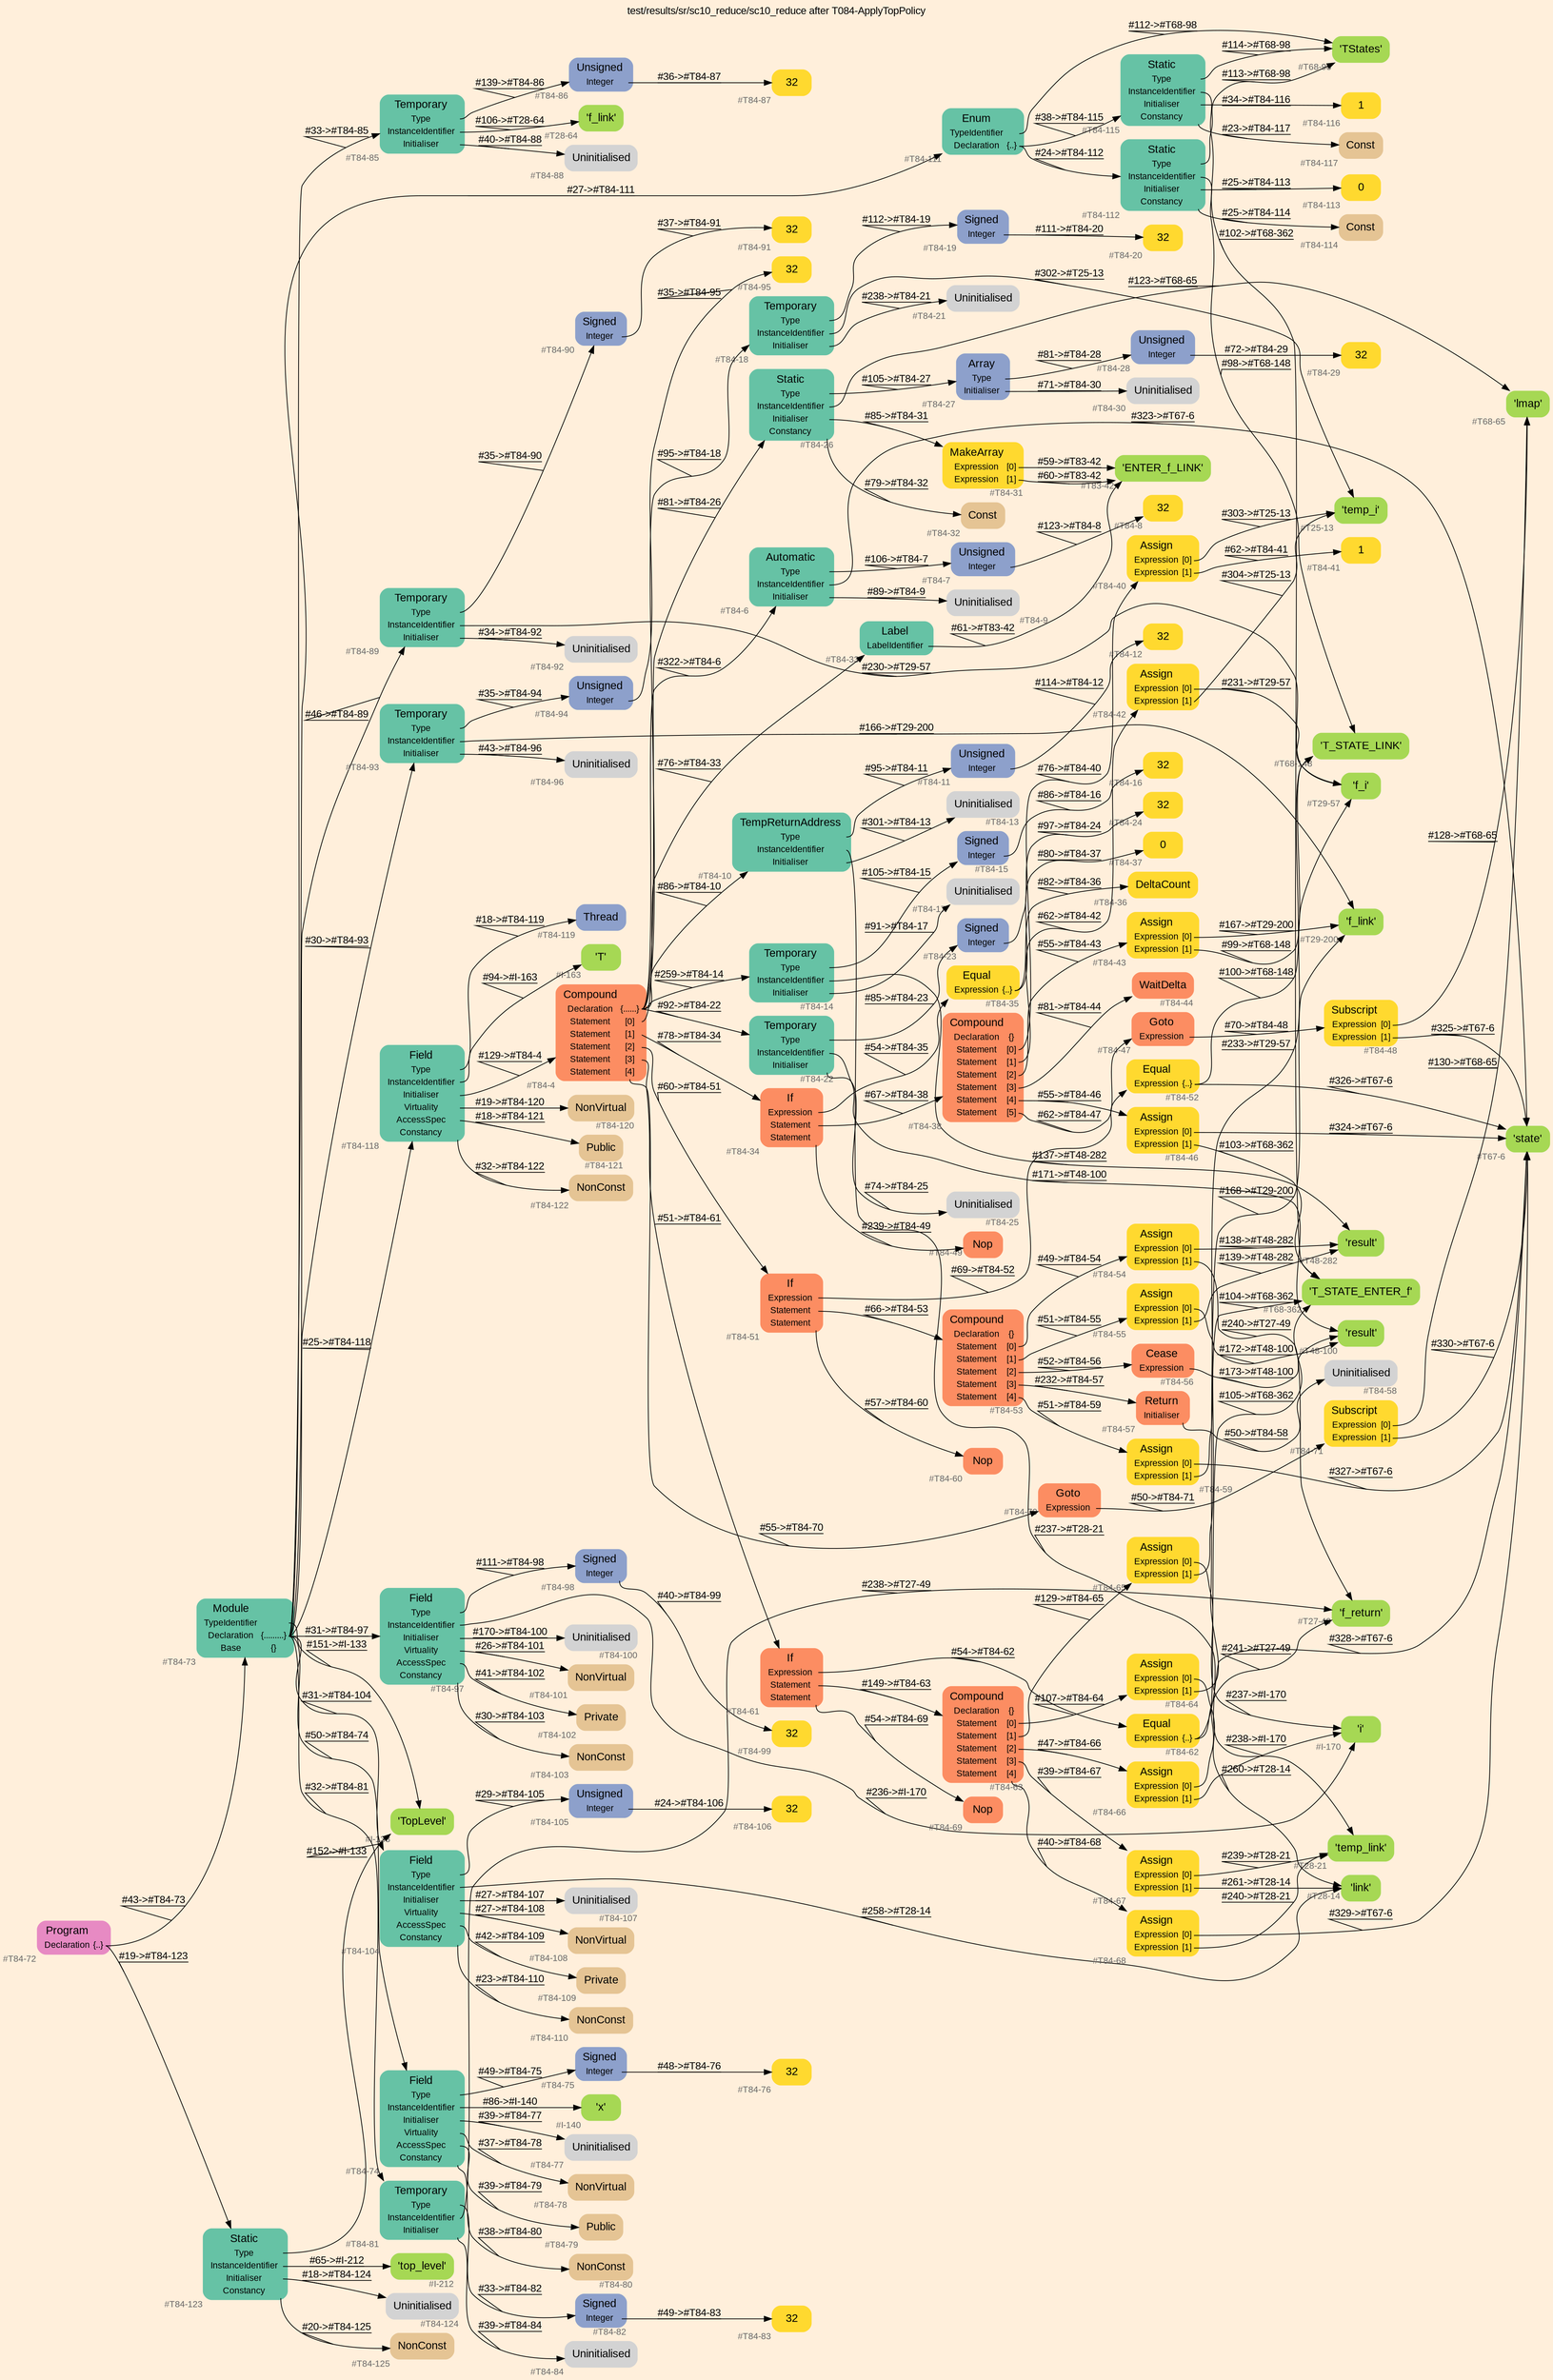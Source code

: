 digraph "test/results/sr/sc10_reduce/sc10_reduce after T084-ApplyTopPolicy" {
label = "test/results/sr/sc10_reduce/sc10_reduce after T084-ApplyTopPolicy"
labelloc = t
graph [
    rankdir = "LR"
    ranksep = 0.3
    bgcolor = antiquewhite1
    color = black
    fontcolor = black
    fontname = "Arial"
];
node [
    fontname = "Arial"
];
edge [
    fontname = "Arial"
];

// -------------------- node figure --------------------
// -------- block #T84-72 ----------
"#T84-72" [
    fillcolor = "/set28/4"
    xlabel = "#T84-72"
    fontsize = "12"
    fontcolor = grey40
    shape = "plaintext"
    label = <<TABLE BORDER="0" CELLBORDER="0" CELLSPACING="0">
     <TR><TD><FONT COLOR="black" POINT-SIZE="15">Program</FONT></TD></TR>
     <TR><TD><FONT COLOR="black" POINT-SIZE="12">Declaration</FONT></TD><TD PORT="port0"><FONT COLOR="black" POINT-SIZE="12">{..}</FONT></TD></TR>
    </TABLE>>
    style = "rounded,filled"
];

// -------- block #T84-73 ----------
"#T84-73" [
    fillcolor = "/set28/1"
    xlabel = "#T84-73"
    fontsize = "12"
    fontcolor = grey40
    shape = "plaintext"
    label = <<TABLE BORDER="0" CELLBORDER="0" CELLSPACING="0">
     <TR><TD><FONT COLOR="black" POINT-SIZE="15">Module</FONT></TD></TR>
     <TR><TD><FONT COLOR="black" POINT-SIZE="12">TypeIdentifier</FONT></TD><TD PORT="port0"></TD></TR>
     <TR><TD><FONT COLOR="black" POINT-SIZE="12">Declaration</FONT></TD><TD PORT="port1"><FONT COLOR="black" POINT-SIZE="12">{.........}</FONT></TD></TR>
     <TR><TD><FONT COLOR="black" POINT-SIZE="12">Base</FONT></TD><TD PORT="port2"><FONT COLOR="black" POINT-SIZE="12">{}</FONT></TD></TR>
    </TABLE>>
    style = "rounded,filled"
];

// -------- block #I-133 ----------
"#I-133" [
    fillcolor = "/set28/5"
    xlabel = "#I-133"
    fontsize = "12"
    fontcolor = grey40
    shape = "plaintext"
    label = <<TABLE BORDER="0" CELLBORDER="0" CELLSPACING="0">
     <TR><TD><FONT COLOR="black" POINT-SIZE="15">'TopLevel'</FONT></TD></TR>
    </TABLE>>
    style = "rounded,filled"
];

// -------- block #T84-74 ----------
"#T84-74" [
    fillcolor = "/set28/1"
    xlabel = "#T84-74"
    fontsize = "12"
    fontcolor = grey40
    shape = "plaintext"
    label = <<TABLE BORDER="0" CELLBORDER="0" CELLSPACING="0">
     <TR><TD><FONT COLOR="black" POINT-SIZE="15">Field</FONT></TD></TR>
     <TR><TD><FONT COLOR="black" POINT-SIZE="12">Type</FONT></TD><TD PORT="port0"></TD></TR>
     <TR><TD><FONT COLOR="black" POINT-SIZE="12">InstanceIdentifier</FONT></TD><TD PORT="port1"></TD></TR>
     <TR><TD><FONT COLOR="black" POINT-SIZE="12">Initialiser</FONT></TD><TD PORT="port2"></TD></TR>
     <TR><TD><FONT COLOR="black" POINT-SIZE="12">Virtuality</FONT></TD><TD PORT="port3"></TD></TR>
     <TR><TD><FONT COLOR="black" POINT-SIZE="12">AccessSpec</FONT></TD><TD PORT="port4"></TD></TR>
     <TR><TD><FONT COLOR="black" POINT-SIZE="12">Constancy</FONT></TD><TD PORT="port5"></TD></TR>
    </TABLE>>
    style = "rounded,filled"
];

// -------- block #T84-75 ----------
"#T84-75" [
    fillcolor = "/set28/3"
    xlabel = "#T84-75"
    fontsize = "12"
    fontcolor = grey40
    shape = "plaintext"
    label = <<TABLE BORDER="0" CELLBORDER="0" CELLSPACING="0">
     <TR><TD><FONT COLOR="black" POINT-SIZE="15">Signed</FONT></TD></TR>
     <TR><TD><FONT COLOR="black" POINT-SIZE="12">Integer</FONT></TD><TD PORT="port0"></TD></TR>
    </TABLE>>
    style = "rounded,filled"
];

// -------- block #T84-76 ----------
"#T84-76" [
    fillcolor = "/set28/6"
    xlabel = "#T84-76"
    fontsize = "12"
    fontcolor = grey40
    shape = "plaintext"
    label = <<TABLE BORDER="0" CELLBORDER="0" CELLSPACING="0">
     <TR><TD><FONT COLOR="black" POINT-SIZE="15">32</FONT></TD></TR>
    </TABLE>>
    style = "rounded,filled"
];

// -------- block #I-140 ----------
"#I-140" [
    fillcolor = "/set28/5"
    xlabel = "#I-140"
    fontsize = "12"
    fontcolor = grey40
    shape = "plaintext"
    label = <<TABLE BORDER="0" CELLBORDER="0" CELLSPACING="0">
     <TR><TD><FONT COLOR="black" POINT-SIZE="15">'x'</FONT></TD></TR>
    </TABLE>>
    style = "rounded,filled"
];

// -------- block #T84-77 ----------
"#T84-77" [
    xlabel = "#T84-77"
    fontsize = "12"
    fontcolor = grey40
    shape = "plaintext"
    label = <<TABLE BORDER="0" CELLBORDER="0" CELLSPACING="0">
     <TR><TD><FONT COLOR="black" POINT-SIZE="15">Uninitialised</FONT></TD></TR>
    </TABLE>>
    style = "rounded,filled"
];

// -------- block #T84-78 ----------
"#T84-78" [
    fillcolor = "/set28/7"
    xlabel = "#T84-78"
    fontsize = "12"
    fontcolor = grey40
    shape = "plaintext"
    label = <<TABLE BORDER="0" CELLBORDER="0" CELLSPACING="0">
     <TR><TD><FONT COLOR="black" POINT-SIZE="15">NonVirtual</FONT></TD></TR>
    </TABLE>>
    style = "rounded,filled"
];

// -------- block #T84-79 ----------
"#T84-79" [
    fillcolor = "/set28/7"
    xlabel = "#T84-79"
    fontsize = "12"
    fontcolor = grey40
    shape = "plaintext"
    label = <<TABLE BORDER="0" CELLBORDER="0" CELLSPACING="0">
     <TR><TD><FONT COLOR="black" POINT-SIZE="15">Public</FONT></TD></TR>
    </TABLE>>
    style = "rounded,filled"
];

// -------- block #T84-80 ----------
"#T84-80" [
    fillcolor = "/set28/7"
    xlabel = "#T84-80"
    fontsize = "12"
    fontcolor = grey40
    shape = "plaintext"
    label = <<TABLE BORDER="0" CELLBORDER="0" CELLSPACING="0">
     <TR><TD><FONT COLOR="black" POINT-SIZE="15">NonConst</FONT></TD></TR>
    </TABLE>>
    style = "rounded,filled"
];

// -------- block #T84-81 ----------
"#T84-81" [
    fillcolor = "/set28/1"
    xlabel = "#T84-81"
    fontsize = "12"
    fontcolor = grey40
    shape = "plaintext"
    label = <<TABLE BORDER="0" CELLBORDER="0" CELLSPACING="0">
     <TR><TD><FONT COLOR="black" POINT-SIZE="15">Temporary</FONT></TD></TR>
     <TR><TD><FONT COLOR="black" POINT-SIZE="12">Type</FONT></TD><TD PORT="port0"></TD></TR>
     <TR><TD><FONT COLOR="black" POINT-SIZE="12">InstanceIdentifier</FONT></TD><TD PORT="port1"></TD></TR>
     <TR><TD><FONT COLOR="black" POINT-SIZE="12">Initialiser</FONT></TD><TD PORT="port2"></TD></TR>
    </TABLE>>
    style = "rounded,filled"
];

// -------- block #T84-82 ----------
"#T84-82" [
    fillcolor = "/set28/3"
    xlabel = "#T84-82"
    fontsize = "12"
    fontcolor = grey40
    shape = "plaintext"
    label = <<TABLE BORDER="0" CELLBORDER="0" CELLSPACING="0">
     <TR><TD><FONT COLOR="black" POINT-SIZE="15">Signed</FONT></TD></TR>
     <TR><TD><FONT COLOR="black" POINT-SIZE="12">Integer</FONT></TD><TD PORT="port0"></TD></TR>
    </TABLE>>
    style = "rounded,filled"
];

// -------- block #T84-83 ----------
"#T84-83" [
    fillcolor = "/set28/6"
    xlabel = "#T84-83"
    fontsize = "12"
    fontcolor = grey40
    shape = "plaintext"
    label = <<TABLE BORDER="0" CELLBORDER="0" CELLSPACING="0">
     <TR><TD><FONT COLOR="black" POINT-SIZE="15">32</FONT></TD></TR>
    </TABLE>>
    style = "rounded,filled"
];

// -------- block #T27-49 ----------
"#T27-49" [
    fillcolor = "/set28/5"
    xlabel = "#T27-49"
    fontsize = "12"
    fontcolor = grey40
    shape = "plaintext"
    label = <<TABLE BORDER="0" CELLBORDER="0" CELLSPACING="0">
     <TR><TD><FONT COLOR="black" POINT-SIZE="15">'f_return'</FONT></TD></TR>
    </TABLE>>
    style = "rounded,filled"
];

// -------- block #T84-84 ----------
"#T84-84" [
    xlabel = "#T84-84"
    fontsize = "12"
    fontcolor = grey40
    shape = "plaintext"
    label = <<TABLE BORDER="0" CELLBORDER="0" CELLSPACING="0">
     <TR><TD><FONT COLOR="black" POINT-SIZE="15">Uninitialised</FONT></TD></TR>
    </TABLE>>
    style = "rounded,filled"
];

// -------- block #T84-85 ----------
"#T84-85" [
    fillcolor = "/set28/1"
    xlabel = "#T84-85"
    fontsize = "12"
    fontcolor = grey40
    shape = "plaintext"
    label = <<TABLE BORDER="0" CELLBORDER="0" CELLSPACING="0">
     <TR><TD><FONT COLOR="black" POINT-SIZE="15">Temporary</FONT></TD></TR>
     <TR><TD><FONT COLOR="black" POINT-SIZE="12">Type</FONT></TD><TD PORT="port0"></TD></TR>
     <TR><TD><FONT COLOR="black" POINT-SIZE="12">InstanceIdentifier</FONT></TD><TD PORT="port1"></TD></TR>
     <TR><TD><FONT COLOR="black" POINT-SIZE="12">Initialiser</FONT></TD><TD PORT="port2"></TD></TR>
    </TABLE>>
    style = "rounded,filled"
];

// -------- block #T84-86 ----------
"#T84-86" [
    fillcolor = "/set28/3"
    xlabel = "#T84-86"
    fontsize = "12"
    fontcolor = grey40
    shape = "plaintext"
    label = <<TABLE BORDER="0" CELLBORDER="0" CELLSPACING="0">
     <TR><TD><FONT COLOR="black" POINT-SIZE="15">Unsigned</FONT></TD></TR>
     <TR><TD><FONT COLOR="black" POINT-SIZE="12">Integer</FONT></TD><TD PORT="port0"></TD></TR>
    </TABLE>>
    style = "rounded,filled"
];

// -------- block #T84-87 ----------
"#T84-87" [
    fillcolor = "/set28/6"
    xlabel = "#T84-87"
    fontsize = "12"
    fontcolor = grey40
    shape = "plaintext"
    label = <<TABLE BORDER="0" CELLBORDER="0" CELLSPACING="0">
     <TR><TD><FONT COLOR="black" POINT-SIZE="15">32</FONT></TD></TR>
    </TABLE>>
    style = "rounded,filled"
];

// -------- block #T28-64 ----------
"#T28-64" [
    fillcolor = "/set28/5"
    xlabel = "#T28-64"
    fontsize = "12"
    fontcolor = grey40
    shape = "plaintext"
    label = <<TABLE BORDER="0" CELLBORDER="0" CELLSPACING="0">
     <TR><TD><FONT COLOR="black" POINT-SIZE="15">'f_link'</FONT></TD></TR>
    </TABLE>>
    style = "rounded,filled"
];

// -------- block #T84-88 ----------
"#T84-88" [
    xlabel = "#T84-88"
    fontsize = "12"
    fontcolor = grey40
    shape = "plaintext"
    label = <<TABLE BORDER="0" CELLBORDER="0" CELLSPACING="0">
     <TR><TD><FONT COLOR="black" POINT-SIZE="15">Uninitialised</FONT></TD></TR>
    </TABLE>>
    style = "rounded,filled"
];

// -------- block #T84-89 ----------
"#T84-89" [
    fillcolor = "/set28/1"
    xlabel = "#T84-89"
    fontsize = "12"
    fontcolor = grey40
    shape = "plaintext"
    label = <<TABLE BORDER="0" CELLBORDER="0" CELLSPACING="0">
     <TR><TD><FONT COLOR="black" POINT-SIZE="15">Temporary</FONT></TD></TR>
     <TR><TD><FONT COLOR="black" POINT-SIZE="12">Type</FONT></TD><TD PORT="port0"></TD></TR>
     <TR><TD><FONT COLOR="black" POINT-SIZE="12">InstanceIdentifier</FONT></TD><TD PORT="port1"></TD></TR>
     <TR><TD><FONT COLOR="black" POINT-SIZE="12">Initialiser</FONT></TD><TD PORT="port2"></TD></TR>
    </TABLE>>
    style = "rounded,filled"
];

// -------- block #T84-90 ----------
"#T84-90" [
    fillcolor = "/set28/3"
    xlabel = "#T84-90"
    fontsize = "12"
    fontcolor = grey40
    shape = "plaintext"
    label = <<TABLE BORDER="0" CELLBORDER="0" CELLSPACING="0">
     <TR><TD><FONT COLOR="black" POINT-SIZE="15">Signed</FONT></TD></TR>
     <TR><TD><FONT COLOR="black" POINT-SIZE="12">Integer</FONT></TD><TD PORT="port0"></TD></TR>
    </TABLE>>
    style = "rounded,filled"
];

// -------- block #T84-91 ----------
"#T84-91" [
    fillcolor = "/set28/6"
    xlabel = "#T84-91"
    fontsize = "12"
    fontcolor = grey40
    shape = "plaintext"
    label = <<TABLE BORDER="0" CELLBORDER="0" CELLSPACING="0">
     <TR><TD><FONT COLOR="black" POINT-SIZE="15">32</FONT></TD></TR>
    </TABLE>>
    style = "rounded,filled"
];

// -------- block #T29-57 ----------
"#T29-57" [
    fillcolor = "/set28/5"
    xlabel = "#T29-57"
    fontsize = "12"
    fontcolor = grey40
    shape = "plaintext"
    label = <<TABLE BORDER="0" CELLBORDER="0" CELLSPACING="0">
     <TR><TD><FONT COLOR="black" POINT-SIZE="15">'f_i'</FONT></TD></TR>
    </TABLE>>
    style = "rounded,filled"
];

// -------- block #T84-92 ----------
"#T84-92" [
    xlabel = "#T84-92"
    fontsize = "12"
    fontcolor = grey40
    shape = "plaintext"
    label = <<TABLE BORDER="0" CELLBORDER="0" CELLSPACING="0">
     <TR><TD><FONT COLOR="black" POINT-SIZE="15">Uninitialised</FONT></TD></TR>
    </TABLE>>
    style = "rounded,filled"
];

// -------- block #T84-93 ----------
"#T84-93" [
    fillcolor = "/set28/1"
    xlabel = "#T84-93"
    fontsize = "12"
    fontcolor = grey40
    shape = "plaintext"
    label = <<TABLE BORDER="0" CELLBORDER="0" CELLSPACING="0">
     <TR><TD><FONT COLOR="black" POINT-SIZE="15">Temporary</FONT></TD></TR>
     <TR><TD><FONT COLOR="black" POINT-SIZE="12">Type</FONT></TD><TD PORT="port0"></TD></TR>
     <TR><TD><FONT COLOR="black" POINT-SIZE="12">InstanceIdentifier</FONT></TD><TD PORT="port1"></TD></TR>
     <TR><TD><FONT COLOR="black" POINT-SIZE="12">Initialiser</FONT></TD><TD PORT="port2"></TD></TR>
    </TABLE>>
    style = "rounded,filled"
];

// -------- block #T84-94 ----------
"#T84-94" [
    fillcolor = "/set28/3"
    xlabel = "#T84-94"
    fontsize = "12"
    fontcolor = grey40
    shape = "plaintext"
    label = <<TABLE BORDER="0" CELLBORDER="0" CELLSPACING="0">
     <TR><TD><FONT COLOR="black" POINT-SIZE="15">Unsigned</FONT></TD></TR>
     <TR><TD><FONT COLOR="black" POINT-SIZE="12">Integer</FONT></TD><TD PORT="port0"></TD></TR>
    </TABLE>>
    style = "rounded,filled"
];

// -------- block #T84-95 ----------
"#T84-95" [
    fillcolor = "/set28/6"
    xlabel = "#T84-95"
    fontsize = "12"
    fontcolor = grey40
    shape = "plaintext"
    label = <<TABLE BORDER="0" CELLBORDER="0" CELLSPACING="0">
     <TR><TD><FONT COLOR="black" POINT-SIZE="15">32</FONT></TD></TR>
    </TABLE>>
    style = "rounded,filled"
];

// -------- block #T29-200 ----------
"#T29-200" [
    fillcolor = "/set28/5"
    xlabel = "#T29-200"
    fontsize = "12"
    fontcolor = grey40
    shape = "plaintext"
    label = <<TABLE BORDER="0" CELLBORDER="0" CELLSPACING="0">
     <TR><TD><FONT COLOR="black" POINT-SIZE="15">'f_link'</FONT></TD></TR>
    </TABLE>>
    style = "rounded,filled"
];

// -------- block #T84-96 ----------
"#T84-96" [
    xlabel = "#T84-96"
    fontsize = "12"
    fontcolor = grey40
    shape = "plaintext"
    label = <<TABLE BORDER="0" CELLBORDER="0" CELLSPACING="0">
     <TR><TD><FONT COLOR="black" POINT-SIZE="15">Uninitialised</FONT></TD></TR>
    </TABLE>>
    style = "rounded,filled"
];

// -------- block #T84-97 ----------
"#T84-97" [
    fillcolor = "/set28/1"
    xlabel = "#T84-97"
    fontsize = "12"
    fontcolor = grey40
    shape = "plaintext"
    label = <<TABLE BORDER="0" CELLBORDER="0" CELLSPACING="0">
     <TR><TD><FONT COLOR="black" POINT-SIZE="15">Field</FONT></TD></TR>
     <TR><TD><FONT COLOR="black" POINT-SIZE="12">Type</FONT></TD><TD PORT="port0"></TD></TR>
     <TR><TD><FONT COLOR="black" POINT-SIZE="12">InstanceIdentifier</FONT></TD><TD PORT="port1"></TD></TR>
     <TR><TD><FONT COLOR="black" POINT-SIZE="12">Initialiser</FONT></TD><TD PORT="port2"></TD></TR>
     <TR><TD><FONT COLOR="black" POINT-SIZE="12">Virtuality</FONT></TD><TD PORT="port3"></TD></TR>
     <TR><TD><FONT COLOR="black" POINT-SIZE="12">AccessSpec</FONT></TD><TD PORT="port4"></TD></TR>
     <TR><TD><FONT COLOR="black" POINT-SIZE="12">Constancy</FONT></TD><TD PORT="port5"></TD></TR>
    </TABLE>>
    style = "rounded,filled"
];

// -------- block #T84-98 ----------
"#T84-98" [
    fillcolor = "/set28/3"
    xlabel = "#T84-98"
    fontsize = "12"
    fontcolor = grey40
    shape = "plaintext"
    label = <<TABLE BORDER="0" CELLBORDER="0" CELLSPACING="0">
     <TR><TD><FONT COLOR="black" POINT-SIZE="15">Signed</FONT></TD></TR>
     <TR><TD><FONT COLOR="black" POINT-SIZE="12">Integer</FONT></TD><TD PORT="port0"></TD></TR>
    </TABLE>>
    style = "rounded,filled"
];

// -------- block #T84-99 ----------
"#T84-99" [
    fillcolor = "/set28/6"
    xlabel = "#T84-99"
    fontsize = "12"
    fontcolor = grey40
    shape = "plaintext"
    label = <<TABLE BORDER="0" CELLBORDER="0" CELLSPACING="0">
     <TR><TD><FONT COLOR="black" POINT-SIZE="15">32</FONT></TD></TR>
    </TABLE>>
    style = "rounded,filled"
];

// -------- block #I-170 ----------
"#I-170" [
    fillcolor = "/set28/5"
    xlabel = "#I-170"
    fontsize = "12"
    fontcolor = grey40
    shape = "plaintext"
    label = <<TABLE BORDER="0" CELLBORDER="0" CELLSPACING="0">
     <TR><TD><FONT COLOR="black" POINT-SIZE="15">'i'</FONT></TD></TR>
    </TABLE>>
    style = "rounded,filled"
];

// -------- block #T84-100 ----------
"#T84-100" [
    xlabel = "#T84-100"
    fontsize = "12"
    fontcolor = grey40
    shape = "plaintext"
    label = <<TABLE BORDER="0" CELLBORDER="0" CELLSPACING="0">
     <TR><TD><FONT COLOR="black" POINT-SIZE="15">Uninitialised</FONT></TD></TR>
    </TABLE>>
    style = "rounded,filled"
];

// -------- block #T84-101 ----------
"#T84-101" [
    fillcolor = "/set28/7"
    xlabel = "#T84-101"
    fontsize = "12"
    fontcolor = grey40
    shape = "plaintext"
    label = <<TABLE BORDER="0" CELLBORDER="0" CELLSPACING="0">
     <TR><TD><FONT COLOR="black" POINT-SIZE="15">NonVirtual</FONT></TD></TR>
    </TABLE>>
    style = "rounded,filled"
];

// -------- block #T84-102 ----------
"#T84-102" [
    fillcolor = "/set28/7"
    xlabel = "#T84-102"
    fontsize = "12"
    fontcolor = grey40
    shape = "plaintext"
    label = <<TABLE BORDER="0" CELLBORDER="0" CELLSPACING="0">
     <TR><TD><FONT COLOR="black" POINT-SIZE="15">Private</FONT></TD></TR>
    </TABLE>>
    style = "rounded,filled"
];

// -------- block #T84-103 ----------
"#T84-103" [
    fillcolor = "/set28/7"
    xlabel = "#T84-103"
    fontsize = "12"
    fontcolor = grey40
    shape = "plaintext"
    label = <<TABLE BORDER="0" CELLBORDER="0" CELLSPACING="0">
     <TR><TD><FONT COLOR="black" POINT-SIZE="15">NonConst</FONT></TD></TR>
    </TABLE>>
    style = "rounded,filled"
];

// -------- block #T84-104 ----------
"#T84-104" [
    fillcolor = "/set28/1"
    xlabel = "#T84-104"
    fontsize = "12"
    fontcolor = grey40
    shape = "plaintext"
    label = <<TABLE BORDER="0" CELLBORDER="0" CELLSPACING="0">
     <TR><TD><FONT COLOR="black" POINT-SIZE="15">Field</FONT></TD></TR>
     <TR><TD><FONT COLOR="black" POINT-SIZE="12">Type</FONT></TD><TD PORT="port0"></TD></TR>
     <TR><TD><FONT COLOR="black" POINT-SIZE="12">InstanceIdentifier</FONT></TD><TD PORT="port1"></TD></TR>
     <TR><TD><FONT COLOR="black" POINT-SIZE="12">Initialiser</FONT></TD><TD PORT="port2"></TD></TR>
     <TR><TD><FONT COLOR="black" POINT-SIZE="12">Virtuality</FONT></TD><TD PORT="port3"></TD></TR>
     <TR><TD><FONT COLOR="black" POINT-SIZE="12">AccessSpec</FONT></TD><TD PORT="port4"></TD></TR>
     <TR><TD><FONT COLOR="black" POINT-SIZE="12">Constancy</FONT></TD><TD PORT="port5"></TD></TR>
    </TABLE>>
    style = "rounded,filled"
];

// -------- block #T84-105 ----------
"#T84-105" [
    fillcolor = "/set28/3"
    xlabel = "#T84-105"
    fontsize = "12"
    fontcolor = grey40
    shape = "plaintext"
    label = <<TABLE BORDER="0" CELLBORDER="0" CELLSPACING="0">
     <TR><TD><FONT COLOR="black" POINT-SIZE="15">Unsigned</FONT></TD></TR>
     <TR><TD><FONT COLOR="black" POINT-SIZE="12">Integer</FONT></TD><TD PORT="port0"></TD></TR>
    </TABLE>>
    style = "rounded,filled"
];

// -------- block #T84-106 ----------
"#T84-106" [
    fillcolor = "/set28/6"
    xlabel = "#T84-106"
    fontsize = "12"
    fontcolor = grey40
    shape = "plaintext"
    label = <<TABLE BORDER="0" CELLBORDER="0" CELLSPACING="0">
     <TR><TD><FONT COLOR="black" POINT-SIZE="15">32</FONT></TD></TR>
    </TABLE>>
    style = "rounded,filled"
];

// -------- block #T28-14 ----------
"#T28-14" [
    fillcolor = "/set28/5"
    xlabel = "#T28-14"
    fontsize = "12"
    fontcolor = grey40
    shape = "plaintext"
    label = <<TABLE BORDER="0" CELLBORDER="0" CELLSPACING="0">
     <TR><TD><FONT COLOR="black" POINT-SIZE="15">'link'</FONT></TD></TR>
    </TABLE>>
    style = "rounded,filled"
];

// -------- block #T84-107 ----------
"#T84-107" [
    xlabel = "#T84-107"
    fontsize = "12"
    fontcolor = grey40
    shape = "plaintext"
    label = <<TABLE BORDER="0" CELLBORDER="0" CELLSPACING="0">
     <TR><TD><FONT COLOR="black" POINT-SIZE="15">Uninitialised</FONT></TD></TR>
    </TABLE>>
    style = "rounded,filled"
];

// -------- block #T84-108 ----------
"#T84-108" [
    fillcolor = "/set28/7"
    xlabel = "#T84-108"
    fontsize = "12"
    fontcolor = grey40
    shape = "plaintext"
    label = <<TABLE BORDER="0" CELLBORDER="0" CELLSPACING="0">
     <TR><TD><FONT COLOR="black" POINT-SIZE="15">NonVirtual</FONT></TD></TR>
    </TABLE>>
    style = "rounded,filled"
];

// -------- block #T84-109 ----------
"#T84-109" [
    fillcolor = "/set28/7"
    xlabel = "#T84-109"
    fontsize = "12"
    fontcolor = grey40
    shape = "plaintext"
    label = <<TABLE BORDER="0" CELLBORDER="0" CELLSPACING="0">
     <TR><TD><FONT COLOR="black" POINT-SIZE="15">Private</FONT></TD></TR>
    </TABLE>>
    style = "rounded,filled"
];

// -------- block #T84-110 ----------
"#T84-110" [
    fillcolor = "/set28/7"
    xlabel = "#T84-110"
    fontsize = "12"
    fontcolor = grey40
    shape = "plaintext"
    label = <<TABLE BORDER="0" CELLBORDER="0" CELLSPACING="0">
     <TR><TD><FONT COLOR="black" POINT-SIZE="15">NonConst</FONT></TD></TR>
    </TABLE>>
    style = "rounded,filled"
];

// -------- block #T84-111 ----------
"#T84-111" [
    fillcolor = "/set28/1"
    xlabel = "#T84-111"
    fontsize = "12"
    fontcolor = grey40
    shape = "plaintext"
    label = <<TABLE BORDER="0" CELLBORDER="0" CELLSPACING="0">
     <TR><TD><FONT COLOR="black" POINT-SIZE="15">Enum</FONT></TD></TR>
     <TR><TD><FONT COLOR="black" POINT-SIZE="12">TypeIdentifier</FONT></TD><TD PORT="port0"></TD></TR>
     <TR><TD><FONT COLOR="black" POINT-SIZE="12">Declaration</FONT></TD><TD PORT="port1"><FONT COLOR="black" POINT-SIZE="12">{..}</FONT></TD></TR>
    </TABLE>>
    style = "rounded,filled"
];

// -------- block #T68-98 ----------
"#T68-98" [
    fillcolor = "/set28/5"
    xlabel = "#T68-98"
    fontsize = "12"
    fontcolor = grey40
    shape = "plaintext"
    label = <<TABLE BORDER="0" CELLBORDER="0" CELLSPACING="0">
     <TR><TD><FONT COLOR="black" POINT-SIZE="15">'TStates'</FONT></TD></TR>
    </TABLE>>
    style = "rounded,filled"
];

// -------- block #T84-112 ----------
"#T84-112" [
    fillcolor = "/set28/1"
    xlabel = "#T84-112"
    fontsize = "12"
    fontcolor = grey40
    shape = "plaintext"
    label = <<TABLE BORDER="0" CELLBORDER="0" CELLSPACING="0">
     <TR><TD><FONT COLOR="black" POINT-SIZE="15">Static</FONT></TD></TR>
     <TR><TD><FONT COLOR="black" POINT-SIZE="12">Type</FONT></TD><TD PORT="port0"></TD></TR>
     <TR><TD><FONT COLOR="black" POINT-SIZE="12">InstanceIdentifier</FONT></TD><TD PORT="port1"></TD></TR>
     <TR><TD><FONT COLOR="black" POINT-SIZE="12">Initialiser</FONT></TD><TD PORT="port2"></TD></TR>
     <TR><TD><FONT COLOR="black" POINT-SIZE="12">Constancy</FONT></TD><TD PORT="port3"></TD></TR>
    </TABLE>>
    style = "rounded,filled"
];

// -------- block #T68-148 ----------
"#T68-148" [
    fillcolor = "/set28/5"
    xlabel = "#T68-148"
    fontsize = "12"
    fontcolor = grey40
    shape = "plaintext"
    label = <<TABLE BORDER="0" CELLBORDER="0" CELLSPACING="0">
     <TR><TD><FONT COLOR="black" POINT-SIZE="15">'T_STATE_LINK'</FONT></TD></TR>
    </TABLE>>
    style = "rounded,filled"
];

// -------- block #T84-113 ----------
"#T84-113" [
    fillcolor = "/set28/6"
    xlabel = "#T84-113"
    fontsize = "12"
    fontcolor = grey40
    shape = "plaintext"
    label = <<TABLE BORDER="0" CELLBORDER="0" CELLSPACING="0">
     <TR><TD><FONT COLOR="black" POINT-SIZE="15">0</FONT></TD></TR>
    </TABLE>>
    style = "rounded,filled"
];

// -------- block #T84-114 ----------
"#T84-114" [
    fillcolor = "/set28/7"
    xlabel = "#T84-114"
    fontsize = "12"
    fontcolor = grey40
    shape = "plaintext"
    label = <<TABLE BORDER="0" CELLBORDER="0" CELLSPACING="0">
     <TR><TD><FONT COLOR="black" POINT-SIZE="15">Const</FONT></TD></TR>
    </TABLE>>
    style = "rounded,filled"
];

// -------- block #T84-115 ----------
"#T84-115" [
    fillcolor = "/set28/1"
    xlabel = "#T84-115"
    fontsize = "12"
    fontcolor = grey40
    shape = "plaintext"
    label = <<TABLE BORDER="0" CELLBORDER="0" CELLSPACING="0">
     <TR><TD><FONT COLOR="black" POINT-SIZE="15">Static</FONT></TD></TR>
     <TR><TD><FONT COLOR="black" POINT-SIZE="12">Type</FONT></TD><TD PORT="port0"></TD></TR>
     <TR><TD><FONT COLOR="black" POINT-SIZE="12">InstanceIdentifier</FONT></TD><TD PORT="port1"></TD></TR>
     <TR><TD><FONT COLOR="black" POINT-SIZE="12">Initialiser</FONT></TD><TD PORT="port2"></TD></TR>
     <TR><TD><FONT COLOR="black" POINT-SIZE="12">Constancy</FONT></TD><TD PORT="port3"></TD></TR>
    </TABLE>>
    style = "rounded,filled"
];

// -------- block #T68-362 ----------
"#T68-362" [
    fillcolor = "/set28/5"
    xlabel = "#T68-362"
    fontsize = "12"
    fontcolor = grey40
    shape = "plaintext"
    label = <<TABLE BORDER="0" CELLBORDER="0" CELLSPACING="0">
     <TR><TD><FONT COLOR="black" POINT-SIZE="15">'T_STATE_ENTER_f'</FONT></TD></TR>
    </TABLE>>
    style = "rounded,filled"
];

// -------- block #T84-116 ----------
"#T84-116" [
    fillcolor = "/set28/6"
    xlabel = "#T84-116"
    fontsize = "12"
    fontcolor = grey40
    shape = "plaintext"
    label = <<TABLE BORDER="0" CELLBORDER="0" CELLSPACING="0">
     <TR><TD><FONT COLOR="black" POINT-SIZE="15">1</FONT></TD></TR>
    </TABLE>>
    style = "rounded,filled"
];

// -------- block #T84-117 ----------
"#T84-117" [
    fillcolor = "/set28/7"
    xlabel = "#T84-117"
    fontsize = "12"
    fontcolor = grey40
    shape = "plaintext"
    label = <<TABLE BORDER="0" CELLBORDER="0" CELLSPACING="0">
     <TR><TD><FONT COLOR="black" POINT-SIZE="15">Const</FONT></TD></TR>
    </TABLE>>
    style = "rounded,filled"
];

// -------- block #T84-118 ----------
"#T84-118" [
    fillcolor = "/set28/1"
    xlabel = "#T84-118"
    fontsize = "12"
    fontcolor = grey40
    shape = "plaintext"
    label = <<TABLE BORDER="0" CELLBORDER="0" CELLSPACING="0">
     <TR><TD><FONT COLOR="black" POINT-SIZE="15">Field</FONT></TD></TR>
     <TR><TD><FONT COLOR="black" POINT-SIZE="12">Type</FONT></TD><TD PORT="port0"></TD></TR>
     <TR><TD><FONT COLOR="black" POINT-SIZE="12">InstanceIdentifier</FONT></TD><TD PORT="port1"></TD></TR>
     <TR><TD><FONT COLOR="black" POINT-SIZE="12">Initialiser</FONT></TD><TD PORT="port2"></TD></TR>
     <TR><TD><FONT COLOR="black" POINT-SIZE="12">Virtuality</FONT></TD><TD PORT="port3"></TD></TR>
     <TR><TD><FONT COLOR="black" POINT-SIZE="12">AccessSpec</FONT></TD><TD PORT="port4"></TD></TR>
     <TR><TD><FONT COLOR="black" POINT-SIZE="12">Constancy</FONT></TD><TD PORT="port5"></TD></TR>
    </TABLE>>
    style = "rounded,filled"
];

// -------- block #T84-119 ----------
"#T84-119" [
    fillcolor = "/set28/3"
    xlabel = "#T84-119"
    fontsize = "12"
    fontcolor = grey40
    shape = "plaintext"
    label = <<TABLE BORDER="0" CELLBORDER="0" CELLSPACING="0">
     <TR><TD><FONT COLOR="black" POINT-SIZE="15">Thread</FONT></TD></TR>
    </TABLE>>
    style = "rounded,filled"
];

// -------- block #I-163 ----------
"#I-163" [
    fillcolor = "/set28/5"
    xlabel = "#I-163"
    fontsize = "12"
    fontcolor = grey40
    shape = "plaintext"
    label = <<TABLE BORDER="0" CELLBORDER="0" CELLSPACING="0">
     <TR><TD><FONT COLOR="black" POINT-SIZE="15">'T'</FONT></TD></TR>
    </TABLE>>
    style = "rounded,filled"
];

// -------- block #T84-4 ----------
"#T84-4" [
    fillcolor = "/set28/2"
    xlabel = "#T84-4"
    fontsize = "12"
    fontcolor = grey40
    shape = "plaintext"
    label = <<TABLE BORDER="0" CELLBORDER="0" CELLSPACING="0">
     <TR><TD><FONT COLOR="black" POINT-SIZE="15">Compound</FONT></TD></TR>
     <TR><TD><FONT COLOR="black" POINT-SIZE="12">Declaration</FONT></TD><TD PORT="port0"><FONT COLOR="black" POINT-SIZE="12">{......}</FONT></TD></TR>
     <TR><TD><FONT COLOR="black" POINT-SIZE="12">Statement</FONT></TD><TD PORT="port1"><FONT COLOR="black" POINT-SIZE="12">[0]</FONT></TD></TR>
     <TR><TD><FONT COLOR="black" POINT-SIZE="12">Statement</FONT></TD><TD PORT="port2"><FONT COLOR="black" POINT-SIZE="12">[1]</FONT></TD></TR>
     <TR><TD><FONT COLOR="black" POINT-SIZE="12">Statement</FONT></TD><TD PORT="port3"><FONT COLOR="black" POINT-SIZE="12">[2]</FONT></TD></TR>
     <TR><TD><FONT COLOR="black" POINT-SIZE="12">Statement</FONT></TD><TD PORT="port4"><FONT COLOR="black" POINT-SIZE="12">[3]</FONT></TD></TR>
     <TR><TD><FONT COLOR="black" POINT-SIZE="12">Statement</FONT></TD><TD PORT="port5"><FONT COLOR="black" POINT-SIZE="12">[4]</FONT></TD></TR>
    </TABLE>>
    style = "rounded,filled"
];

// -------- block #T84-6 ----------
"#T84-6" [
    fillcolor = "/set28/1"
    xlabel = "#T84-6"
    fontsize = "12"
    fontcolor = grey40
    shape = "plaintext"
    label = <<TABLE BORDER="0" CELLBORDER="0" CELLSPACING="0">
     <TR><TD><FONT COLOR="black" POINT-SIZE="15">Automatic</FONT></TD></TR>
     <TR><TD><FONT COLOR="black" POINT-SIZE="12">Type</FONT></TD><TD PORT="port0"></TD></TR>
     <TR><TD><FONT COLOR="black" POINT-SIZE="12">InstanceIdentifier</FONT></TD><TD PORT="port1"></TD></TR>
     <TR><TD><FONT COLOR="black" POINT-SIZE="12">Initialiser</FONT></TD><TD PORT="port2"></TD></TR>
    </TABLE>>
    style = "rounded,filled"
];

// -------- block #T84-7 ----------
"#T84-7" [
    fillcolor = "/set28/3"
    xlabel = "#T84-7"
    fontsize = "12"
    fontcolor = grey40
    shape = "plaintext"
    label = <<TABLE BORDER="0" CELLBORDER="0" CELLSPACING="0">
     <TR><TD><FONT COLOR="black" POINT-SIZE="15">Unsigned</FONT></TD></TR>
     <TR><TD><FONT COLOR="black" POINT-SIZE="12">Integer</FONT></TD><TD PORT="port0"></TD></TR>
    </TABLE>>
    style = "rounded,filled"
];

// -------- block #T84-8 ----------
"#T84-8" [
    fillcolor = "/set28/6"
    xlabel = "#T84-8"
    fontsize = "12"
    fontcolor = grey40
    shape = "plaintext"
    label = <<TABLE BORDER="0" CELLBORDER="0" CELLSPACING="0">
     <TR><TD><FONT COLOR="black" POINT-SIZE="15">32</FONT></TD></TR>
    </TABLE>>
    style = "rounded,filled"
];

// -------- block #T67-6 ----------
"#T67-6" [
    fillcolor = "/set28/5"
    xlabel = "#T67-6"
    fontsize = "12"
    fontcolor = grey40
    shape = "plaintext"
    label = <<TABLE BORDER="0" CELLBORDER="0" CELLSPACING="0">
     <TR><TD><FONT COLOR="black" POINT-SIZE="15">'state'</FONT></TD></TR>
    </TABLE>>
    style = "rounded,filled"
];

// -------- block #T84-9 ----------
"#T84-9" [
    xlabel = "#T84-9"
    fontsize = "12"
    fontcolor = grey40
    shape = "plaintext"
    label = <<TABLE BORDER="0" CELLBORDER="0" CELLSPACING="0">
     <TR><TD><FONT COLOR="black" POINT-SIZE="15">Uninitialised</FONT></TD></TR>
    </TABLE>>
    style = "rounded,filled"
];

// -------- block #T84-10 ----------
"#T84-10" [
    fillcolor = "/set28/1"
    xlabel = "#T84-10"
    fontsize = "12"
    fontcolor = grey40
    shape = "plaintext"
    label = <<TABLE BORDER="0" CELLBORDER="0" CELLSPACING="0">
     <TR><TD><FONT COLOR="black" POINT-SIZE="15">TempReturnAddress</FONT></TD></TR>
     <TR><TD><FONT COLOR="black" POINT-SIZE="12">Type</FONT></TD><TD PORT="port0"></TD></TR>
     <TR><TD><FONT COLOR="black" POINT-SIZE="12">InstanceIdentifier</FONT></TD><TD PORT="port1"></TD></TR>
     <TR><TD><FONT COLOR="black" POINT-SIZE="12">Initialiser</FONT></TD><TD PORT="port2"></TD></TR>
    </TABLE>>
    style = "rounded,filled"
];

// -------- block #T84-11 ----------
"#T84-11" [
    fillcolor = "/set28/3"
    xlabel = "#T84-11"
    fontsize = "12"
    fontcolor = grey40
    shape = "plaintext"
    label = <<TABLE BORDER="0" CELLBORDER="0" CELLSPACING="0">
     <TR><TD><FONT COLOR="black" POINT-SIZE="15">Unsigned</FONT></TD></TR>
     <TR><TD><FONT COLOR="black" POINT-SIZE="12">Integer</FONT></TD><TD PORT="port0"></TD></TR>
    </TABLE>>
    style = "rounded,filled"
];

// -------- block #T84-12 ----------
"#T84-12" [
    fillcolor = "/set28/6"
    xlabel = "#T84-12"
    fontsize = "12"
    fontcolor = grey40
    shape = "plaintext"
    label = <<TABLE BORDER="0" CELLBORDER="0" CELLSPACING="0">
     <TR><TD><FONT COLOR="black" POINT-SIZE="15">32</FONT></TD></TR>
    </TABLE>>
    style = "rounded,filled"
];

// -------- block #T28-21 ----------
"#T28-21" [
    fillcolor = "/set28/5"
    xlabel = "#T28-21"
    fontsize = "12"
    fontcolor = grey40
    shape = "plaintext"
    label = <<TABLE BORDER="0" CELLBORDER="0" CELLSPACING="0">
     <TR><TD><FONT COLOR="black" POINT-SIZE="15">'temp_link'</FONT></TD></TR>
    </TABLE>>
    style = "rounded,filled"
];

// -------- block #T84-13 ----------
"#T84-13" [
    xlabel = "#T84-13"
    fontsize = "12"
    fontcolor = grey40
    shape = "plaintext"
    label = <<TABLE BORDER="0" CELLBORDER="0" CELLSPACING="0">
     <TR><TD><FONT COLOR="black" POINT-SIZE="15">Uninitialised</FONT></TD></TR>
    </TABLE>>
    style = "rounded,filled"
];

// -------- block #T84-14 ----------
"#T84-14" [
    fillcolor = "/set28/1"
    xlabel = "#T84-14"
    fontsize = "12"
    fontcolor = grey40
    shape = "plaintext"
    label = <<TABLE BORDER="0" CELLBORDER="0" CELLSPACING="0">
     <TR><TD><FONT COLOR="black" POINT-SIZE="15">Temporary</FONT></TD></TR>
     <TR><TD><FONT COLOR="black" POINT-SIZE="12">Type</FONT></TD><TD PORT="port0"></TD></TR>
     <TR><TD><FONT COLOR="black" POINT-SIZE="12">InstanceIdentifier</FONT></TD><TD PORT="port1"></TD></TR>
     <TR><TD><FONT COLOR="black" POINT-SIZE="12">Initialiser</FONT></TD><TD PORT="port2"></TD></TR>
    </TABLE>>
    style = "rounded,filled"
];

// -------- block #T84-15 ----------
"#T84-15" [
    fillcolor = "/set28/3"
    xlabel = "#T84-15"
    fontsize = "12"
    fontcolor = grey40
    shape = "plaintext"
    label = <<TABLE BORDER="0" CELLBORDER="0" CELLSPACING="0">
     <TR><TD><FONT COLOR="black" POINT-SIZE="15">Signed</FONT></TD></TR>
     <TR><TD><FONT COLOR="black" POINT-SIZE="12">Integer</FONT></TD><TD PORT="port0"></TD></TR>
    </TABLE>>
    style = "rounded,filled"
];

// -------- block #T84-16 ----------
"#T84-16" [
    fillcolor = "/set28/6"
    xlabel = "#T84-16"
    fontsize = "12"
    fontcolor = grey40
    shape = "plaintext"
    label = <<TABLE BORDER="0" CELLBORDER="0" CELLSPACING="0">
     <TR><TD><FONT COLOR="black" POINT-SIZE="15">32</FONT></TD></TR>
    </TABLE>>
    style = "rounded,filled"
];

// -------- block #T48-282 ----------
"#T48-282" [
    fillcolor = "/set28/5"
    xlabel = "#T48-282"
    fontsize = "12"
    fontcolor = grey40
    shape = "plaintext"
    label = <<TABLE BORDER="0" CELLBORDER="0" CELLSPACING="0">
     <TR><TD><FONT COLOR="black" POINT-SIZE="15">'result'</FONT></TD></TR>
    </TABLE>>
    style = "rounded,filled"
];

// -------- block #T84-17 ----------
"#T84-17" [
    xlabel = "#T84-17"
    fontsize = "12"
    fontcolor = grey40
    shape = "plaintext"
    label = <<TABLE BORDER="0" CELLBORDER="0" CELLSPACING="0">
     <TR><TD><FONT COLOR="black" POINT-SIZE="15">Uninitialised</FONT></TD></TR>
    </TABLE>>
    style = "rounded,filled"
];

// -------- block #T84-18 ----------
"#T84-18" [
    fillcolor = "/set28/1"
    xlabel = "#T84-18"
    fontsize = "12"
    fontcolor = grey40
    shape = "plaintext"
    label = <<TABLE BORDER="0" CELLBORDER="0" CELLSPACING="0">
     <TR><TD><FONT COLOR="black" POINT-SIZE="15">Temporary</FONT></TD></TR>
     <TR><TD><FONT COLOR="black" POINT-SIZE="12">Type</FONT></TD><TD PORT="port0"></TD></TR>
     <TR><TD><FONT COLOR="black" POINT-SIZE="12">InstanceIdentifier</FONT></TD><TD PORT="port1"></TD></TR>
     <TR><TD><FONT COLOR="black" POINT-SIZE="12">Initialiser</FONT></TD><TD PORT="port2"></TD></TR>
    </TABLE>>
    style = "rounded,filled"
];

// -------- block #T84-19 ----------
"#T84-19" [
    fillcolor = "/set28/3"
    xlabel = "#T84-19"
    fontsize = "12"
    fontcolor = grey40
    shape = "plaintext"
    label = <<TABLE BORDER="0" CELLBORDER="0" CELLSPACING="0">
     <TR><TD><FONT COLOR="black" POINT-SIZE="15">Signed</FONT></TD></TR>
     <TR><TD><FONT COLOR="black" POINT-SIZE="12">Integer</FONT></TD><TD PORT="port0"></TD></TR>
    </TABLE>>
    style = "rounded,filled"
];

// -------- block #T84-20 ----------
"#T84-20" [
    fillcolor = "/set28/6"
    xlabel = "#T84-20"
    fontsize = "12"
    fontcolor = grey40
    shape = "plaintext"
    label = <<TABLE BORDER="0" CELLBORDER="0" CELLSPACING="0">
     <TR><TD><FONT COLOR="black" POINT-SIZE="15">32</FONT></TD></TR>
    </TABLE>>
    style = "rounded,filled"
];

// -------- block #T25-13 ----------
"#T25-13" [
    fillcolor = "/set28/5"
    xlabel = "#T25-13"
    fontsize = "12"
    fontcolor = grey40
    shape = "plaintext"
    label = <<TABLE BORDER="0" CELLBORDER="0" CELLSPACING="0">
     <TR><TD><FONT COLOR="black" POINT-SIZE="15">'temp_i'</FONT></TD></TR>
    </TABLE>>
    style = "rounded,filled"
];

// -------- block #T84-21 ----------
"#T84-21" [
    xlabel = "#T84-21"
    fontsize = "12"
    fontcolor = grey40
    shape = "plaintext"
    label = <<TABLE BORDER="0" CELLBORDER="0" CELLSPACING="0">
     <TR><TD><FONT COLOR="black" POINT-SIZE="15">Uninitialised</FONT></TD></TR>
    </TABLE>>
    style = "rounded,filled"
];

// -------- block #T84-22 ----------
"#T84-22" [
    fillcolor = "/set28/1"
    xlabel = "#T84-22"
    fontsize = "12"
    fontcolor = grey40
    shape = "plaintext"
    label = <<TABLE BORDER="0" CELLBORDER="0" CELLSPACING="0">
     <TR><TD><FONT COLOR="black" POINT-SIZE="15">Temporary</FONT></TD></TR>
     <TR><TD><FONT COLOR="black" POINT-SIZE="12">Type</FONT></TD><TD PORT="port0"></TD></TR>
     <TR><TD><FONT COLOR="black" POINT-SIZE="12">InstanceIdentifier</FONT></TD><TD PORT="port1"></TD></TR>
     <TR><TD><FONT COLOR="black" POINT-SIZE="12">Initialiser</FONT></TD><TD PORT="port2"></TD></TR>
    </TABLE>>
    style = "rounded,filled"
];

// -------- block #T84-23 ----------
"#T84-23" [
    fillcolor = "/set28/3"
    xlabel = "#T84-23"
    fontsize = "12"
    fontcolor = grey40
    shape = "plaintext"
    label = <<TABLE BORDER="0" CELLBORDER="0" CELLSPACING="0">
     <TR><TD><FONT COLOR="black" POINT-SIZE="15">Signed</FONT></TD></TR>
     <TR><TD><FONT COLOR="black" POINT-SIZE="12">Integer</FONT></TD><TD PORT="port0"></TD></TR>
    </TABLE>>
    style = "rounded,filled"
];

// -------- block #T84-24 ----------
"#T84-24" [
    fillcolor = "/set28/6"
    xlabel = "#T84-24"
    fontsize = "12"
    fontcolor = grey40
    shape = "plaintext"
    label = <<TABLE BORDER="0" CELLBORDER="0" CELLSPACING="0">
     <TR><TD><FONT COLOR="black" POINT-SIZE="15">32</FONT></TD></TR>
    </TABLE>>
    style = "rounded,filled"
];

// -------- block #T48-100 ----------
"#T48-100" [
    fillcolor = "/set28/5"
    xlabel = "#T48-100"
    fontsize = "12"
    fontcolor = grey40
    shape = "plaintext"
    label = <<TABLE BORDER="0" CELLBORDER="0" CELLSPACING="0">
     <TR><TD><FONT COLOR="black" POINT-SIZE="15">'result'</FONT></TD></TR>
    </TABLE>>
    style = "rounded,filled"
];

// -------- block #T84-25 ----------
"#T84-25" [
    xlabel = "#T84-25"
    fontsize = "12"
    fontcolor = grey40
    shape = "plaintext"
    label = <<TABLE BORDER="0" CELLBORDER="0" CELLSPACING="0">
     <TR><TD><FONT COLOR="black" POINT-SIZE="15">Uninitialised</FONT></TD></TR>
    </TABLE>>
    style = "rounded,filled"
];

// -------- block #T84-26 ----------
"#T84-26" [
    fillcolor = "/set28/1"
    xlabel = "#T84-26"
    fontsize = "12"
    fontcolor = grey40
    shape = "plaintext"
    label = <<TABLE BORDER="0" CELLBORDER="0" CELLSPACING="0">
     <TR><TD><FONT COLOR="black" POINT-SIZE="15">Static</FONT></TD></TR>
     <TR><TD><FONT COLOR="black" POINT-SIZE="12">Type</FONT></TD><TD PORT="port0"></TD></TR>
     <TR><TD><FONT COLOR="black" POINT-SIZE="12">InstanceIdentifier</FONT></TD><TD PORT="port1"></TD></TR>
     <TR><TD><FONT COLOR="black" POINT-SIZE="12">Initialiser</FONT></TD><TD PORT="port2"></TD></TR>
     <TR><TD><FONT COLOR="black" POINT-SIZE="12">Constancy</FONT></TD><TD PORT="port3"></TD></TR>
    </TABLE>>
    style = "rounded,filled"
];

// -------- block #T84-27 ----------
"#T84-27" [
    fillcolor = "/set28/3"
    xlabel = "#T84-27"
    fontsize = "12"
    fontcolor = grey40
    shape = "plaintext"
    label = <<TABLE BORDER="0" CELLBORDER="0" CELLSPACING="0">
     <TR><TD><FONT COLOR="black" POINT-SIZE="15">Array</FONT></TD></TR>
     <TR><TD><FONT COLOR="black" POINT-SIZE="12">Type</FONT></TD><TD PORT="port0"></TD></TR>
     <TR><TD><FONT COLOR="black" POINT-SIZE="12">Initialiser</FONT></TD><TD PORT="port1"></TD></TR>
    </TABLE>>
    style = "rounded,filled"
];

// -------- block #T84-28 ----------
"#T84-28" [
    fillcolor = "/set28/3"
    xlabel = "#T84-28"
    fontsize = "12"
    fontcolor = grey40
    shape = "plaintext"
    label = <<TABLE BORDER="0" CELLBORDER="0" CELLSPACING="0">
     <TR><TD><FONT COLOR="black" POINT-SIZE="15">Unsigned</FONT></TD></TR>
     <TR><TD><FONT COLOR="black" POINT-SIZE="12">Integer</FONT></TD><TD PORT="port0"></TD></TR>
    </TABLE>>
    style = "rounded,filled"
];

// -------- block #T84-29 ----------
"#T84-29" [
    fillcolor = "/set28/6"
    xlabel = "#T84-29"
    fontsize = "12"
    fontcolor = grey40
    shape = "plaintext"
    label = <<TABLE BORDER="0" CELLBORDER="0" CELLSPACING="0">
     <TR><TD><FONT COLOR="black" POINT-SIZE="15">32</FONT></TD></TR>
    </TABLE>>
    style = "rounded,filled"
];

// -------- block #T84-30 ----------
"#T84-30" [
    xlabel = "#T84-30"
    fontsize = "12"
    fontcolor = grey40
    shape = "plaintext"
    label = <<TABLE BORDER="0" CELLBORDER="0" CELLSPACING="0">
     <TR><TD><FONT COLOR="black" POINT-SIZE="15">Uninitialised</FONT></TD></TR>
    </TABLE>>
    style = "rounded,filled"
];

// -------- block #T68-65 ----------
"#T68-65" [
    fillcolor = "/set28/5"
    xlabel = "#T68-65"
    fontsize = "12"
    fontcolor = grey40
    shape = "plaintext"
    label = <<TABLE BORDER="0" CELLBORDER="0" CELLSPACING="0">
     <TR><TD><FONT COLOR="black" POINT-SIZE="15">'lmap'</FONT></TD></TR>
    </TABLE>>
    style = "rounded,filled"
];

// -------- block #T84-31 ----------
"#T84-31" [
    fillcolor = "/set28/6"
    xlabel = "#T84-31"
    fontsize = "12"
    fontcolor = grey40
    shape = "plaintext"
    label = <<TABLE BORDER="0" CELLBORDER="0" CELLSPACING="0">
     <TR><TD><FONT COLOR="black" POINT-SIZE="15">MakeArray</FONT></TD></TR>
     <TR><TD><FONT COLOR="black" POINT-SIZE="12">Expression</FONT></TD><TD PORT="port0"><FONT COLOR="black" POINT-SIZE="12">[0]</FONT></TD></TR>
     <TR><TD><FONT COLOR="black" POINT-SIZE="12">Expression</FONT></TD><TD PORT="port1"><FONT COLOR="black" POINT-SIZE="12">[1]</FONT></TD></TR>
    </TABLE>>
    style = "rounded,filled"
];

// -------- block #T83-42 ----------
"#T83-42" [
    fillcolor = "/set28/5"
    xlabel = "#T83-42"
    fontsize = "12"
    fontcolor = grey40
    shape = "plaintext"
    label = <<TABLE BORDER="0" CELLBORDER="0" CELLSPACING="0">
     <TR><TD><FONT COLOR="black" POINT-SIZE="15">'ENTER_f_LINK'</FONT></TD></TR>
    </TABLE>>
    style = "rounded,filled"
];

// -------- block #T84-32 ----------
"#T84-32" [
    fillcolor = "/set28/7"
    xlabel = "#T84-32"
    fontsize = "12"
    fontcolor = grey40
    shape = "plaintext"
    label = <<TABLE BORDER="0" CELLBORDER="0" CELLSPACING="0">
     <TR><TD><FONT COLOR="black" POINT-SIZE="15">Const</FONT></TD></TR>
    </TABLE>>
    style = "rounded,filled"
];

// -------- block #T84-33 ----------
"#T84-33" [
    fillcolor = "/set28/1"
    xlabel = "#T84-33"
    fontsize = "12"
    fontcolor = grey40
    shape = "plaintext"
    label = <<TABLE BORDER="0" CELLBORDER="0" CELLSPACING="0">
     <TR><TD><FONT COLOR="black" POINT-SIZE="15">Label</FONT></TD></TR>
     <TR><TD><FONT COLOR="black" POINT-SIZE="12">LabelIdentifier</FONT></TD><TD PORT="port0"></TD></TR>
    </TABLE>>
    style = "rounded,filled"
];

// -------- block #T84-34 ----------
"#T84-34" [
    fillcolor = "/set28/2"
    xlabel = "#T84-34"
    fontsize = "12"
    fontcolor = grey40
    shape = "plaintext"
    label = <<TABLE BORDER="0" CELLBORDER="0" CELLSPACING="0">
     <TR><TD><FONT COLOR="black" POINT-SIZE="15">If</FONT></TD></TR>
     <TR><TD><FONT COLOR="black" POINT-SIZE="12">Expression</FONT></TD><TD PORT="port0"></TD></TR>
     <TR><TD><FONT COLOR="black" POINT-SIZE="12">Statement</FONT></TD><TD PORT="port1"></TD></TR>
     <TR><TD><FONT COLOR="black" POINT-SIZE="12">Statement</FONT></TD><TD PORT="port2"></TD></TR>
    </TABLE>>
    style = "rounded,filled"
];

// -------- block #T84-35 ----------
"#T84-35" [
    fillcolor = "/set28/6"
    xlabel = "#T84-35"
    fontsize = "12"
    fontcolor = grey40
    shape = "plaintext"
    label = <<TABLE BORDER="0" CELLBORDER="0" CELLSPACING="0">
     <TR><TD><FONT COLOR="black" POINT-SIZE="15">Equal</FONT></TD></TR>
     <TR><TD><FONT COLOR="black" POINT-SIZE="12">Expression</FONT></TD><TD PORT="port0"><FONT COLOR="black" POINT-SIZE="12">{..}</FONT></TD></TR>
    </TABLE>>
    style = "rounded,filled"
];

// -------- block #T84-36 ----------
"#T84-36" [
    fillcolor = "/set28/6"
    xlabel = "#T84-36"
    fontsize = "12"
    fontcolor = grey40
    shape = "plaintext"
    label = <<TABLE BORDER="0" CELLBORDER="0" CELLSPACING="0">
     <TR><TD><FONT COLOR="black" POINT-SIZE="15">DeltaCount</FONT></TD></TR>
    </TABLE>>
    style = "rounded,filled"
];

// -------- block #T84-37 ----------
"#T84-37" [
    fillcolor = "/set28/6"
    xlabel = "#T84-37"
    fontsize = "12"
    fontcolor = grey40
    shape = "plaintext"
    label = <<TABLE BORDER="0" CELLBORDER="0" CELLSPACING="0">
     <TR><TD><FONT COLOR="black" POINT-SIZE="15">0</FONT></TD></TR>
    </TABLE>>
    style = "rounded,filled"
];

// -------- block #T84-38 ----------
"#T84-38" [
    fillcolor = "/set28/2"
    xlabel = "#T84-38"
    fontsize = "12"
    fontcolor = grey40
    shape = "plaintext"
    label = <<TABLE BORDER="0" CELLBORDER="0" CELLSPACING="0">
     <TR><TD><FONT COLOR="black" POINT-SIZE="15">Compound</FONT></TD></TR>
     <TR><TD><FONT COLOR="black" POINT-SIZE="12">Declaration</FONT></TD><TD PORT="port0"><FONT COLOR="black" POINT-SIZE="12">{}</FONT></TD></TR>
     <TR><TD><FONT COLOR="black" POINT-SIZE="12">Statement</FONT></TD><TD PORT="port1"><FONT COLOR="black" POINT-SIZE="12">[0]</FONT></TD></TR>
     <TR><TD><FONT COLOR="black" POINT-SIZE="12">Statement</FONT></TD><TD PORT="port2"><FONT COLOR="black" POINT-SIZE="12">[1]</FONT></TD></TR>
     <TR><TD><FONT COLOR="black" POINT-SIZE="12">Statement</FONT></TD><TD PORT="port3"><FONT COLOR="black" POINT-SIZE="12">[2]</FONT></TD></TR>
     <TR><TD><FONT COLOR="black" POINT-SIZE="12">Statement</FONT></TD><TD PORT="port4"><FONT COLOR="black" POINT-SIZE="12">[3]</FONT></TD></TR>
     <TR><TD><FONT COLOR="black" POINT-SIZE="12">Statement</FONT></TD><TD PORT="port5"><FONT COLOR="black" POINT-SIZE="12">[4]</FONT></TD></TR>
     <TR><TD><FONT COLOR="black" POINT-SIZE="12">Statement</FONT></TD><TD PORT="port6"><FONT COLOR="black" POINT-SIZE="12">[5]</FONT></TD></TR>
    </TABLE>>
    style = "rounded,filled"
];

// -------- block #T84-40 ----------
"#T84-40" [
    fillcolor = "/set28/6"
    xlabel = "#T84-40"
    fontsize = "12"
    fontcolor = grey40
    shape = "plaintext"
    label = <<TABLE BORDER="0" CELLBORDER="0" CELLSPACING="0">
     <TR><TD><FONT COLOR="black" POINT-SIZE="15">Assign</FONT></TD></TR>
     <TR><TD><FONT COLOR="black" POINT-SIZE="12">Expression</FONT></TD><TD PORT="port0"><FONT COLOR="black" POINT-SIZE="12">[0]</FONT></TD></TR>
     <TR><TD><FONT COLOR="black" POINT-SIZE="12">Expression</FONT></TD><TD PORT="port1"><FONT COLOR="black" POINT-SIZE="12">[1]</FONT></TD></TR>
    </TABLE>>
    style = "rounded,filled"
];

// -------- block #T84-41 ----------
"#T84-41" [
    fillcolor = "/set28/6"
    xlabel = "#T84-41"
    fontsize = "12"
    fontcolor = grey40
    shape = "plaintext"
    label = <<TABLE BORDER="0" CELLBORDER="0" CELLSPACING="0">
     <TR><TD><FONT COLOR="black" POINT-SIZE="15">1</FONT></TD></TR>
    </TABLE>>
    style = "rounded,filled"
];

// -------- block #T84-42 ----------
"#T84-42" [
    fillcolor = "/set28/6"
    xlabel = "#T84-42"
    fontsize = "12"
    fontcolor = grey40
    shape = "plaintext"
    label = <<TABLE BORDER="0" CELLBORDER="0" CELLSPACING="0">
     <TR><TD><FONT COLOR="black" POINT-SIZE="15">Assign</FONT></TD></TR>
     <TR><TD><FONT COLOR="black" POINT-SIZE="12">Expression</FONT></TD><TD PORT="port0"><FONT COLOR="black" POINT-SIZE="12">[0]</FONT></TD></TR>
     <TR><TD><FONT COLOR="black" POINT-SIZE="12">Expression</FONT></TD><TD PORT="port1"><FONT COLOR="black" POINT-SIZE="12">[1]</FONT></TD></TR>
    </TABLE>>
    style = "rounded,filled"
];

// -------- block #T84-43 ----------
"#T84-43" [
    fillcolor = "/set28/6"
    xlabel = "#T84-43"
    fontsize = "12"
    fontcolor = grey40
    shape = "plaintext"
    label = <<TABLE BORDER="0" CELLBORDER="0" CELLSPACING="0">
     <TR><TD><FONT COLOR="black" POINT-SIZE="15">Assign</FONT></TD></TR>
     <TR><TD><FONT COLOR="black" POINT-SIZE="12">Expression</FONT></TD><TD PORT="port0"><FONT COLOR="black" POINT-SIZE="12">[0]</FONT></TD></TR>
     <TR><TD><FONT COLOR="black" POINT-SIZE="12">Expression</FONT></TD><TD PORT="port1"><FONT COLOR="black" POINT-SIZE="12">[1]</FONT></TD></TR>
    </TABLE>>
    style = "rounded,filled"
];

// -------- block #T84-44 ----------
"#T84-44" [
    fillcolor = "/set28/2"
    xlabel = "#T84-44"
    fontsize = "12"
    fontcolor = grey40
    shape = "plaintext"
    label = <<TABLE BORDER="0" CELLBORDER="0" CELLSPACING="0">
     <TR><TD><FONT COLOR="black" POINT-SIZE="15">WaitDelta</FONT></TD></TR>
    </TABLE>>
    style = "rounded,filled"
];

// -------- block #T84-46 ----------
"#T84-46" [
    fillcolor = "/set28/6"
    xlabel = "#T84-46"
    fontsize = "12"
    fontcolor = grey40
    shape = "plaintext"
    label = <<TABLE BORDER="0" CELLBORDER="0" CELLSPACING="0">
     <TR><TD><FONT COLOR="black" POINT-SIZE="15">Assign</FONT></TD></TR>
     <TR><TD><FONT COLOR="black" POINT-SIZE="12">Expression</FONT></TD><TD PORT="port0"><FONT COLOR="black" POINT-SIZE="12">[0]</FONT></TD></TR>
     <TR><TD><FONT COLOR="black" POINT-SIZE="12">Expression</FONT></TD><TD PORT="port1"><FONT COLOR="black" POINT-SIZE="12">[1]</FONT></TD></TR>
    </TABLE>>
    style = "rounded,filled"
];

// -------- block #T84-47 ----------
"#T84-47" [
    fillcolor = "/set28/2"
    xlabel = "#T84-47"
    fontsize = "12"
    fontcolor = grey40
    shape = "plaintext"
    label = <<TABLE BORDER="0" CELLBORDER="0" CELLSPACING="0">
     <TR><TD><FONT COLOR="black" POINT-SIZE="15">Goto</FONT></TD></TR>
     <TR><TD><FONT COLOR="black" POINT-SIZE="12">Expression</FONT></TD><TD PORT="port0"></TD></TR>
    </TABLE>>
    style = "rounded,filled"
];

// -------- block #T84-48 ----------
"#T84-48" [
    fillcolor = "/set28/6"
    xlabel = "#T84-48"
    fontsize = "12"
    fontcolor = grey40
    shape = "plaintext"
    label = <<TABLE BORDER="0" CELLBORDER="0" CELLSPACING="0">
     <TR><TD><FONT COLOR="black" POINT-SIZE="15">Subscript</FONT></TD></TR>
     <TR><TD><FONT COLOR="black" POINT-SIZE="12">Expression</FONT></TD><TD PORT="port0"><FONT COLOR="black" POINT-SIZE="12">[0]</FONT></TD></TR>
     <TR><TD><FONT COLOR="black" POINT-SIZE="12">Expression</FONT></TD><TD PORT="port1"><FONT COLOR="black" POINT-SIZE="12">[1]</FONT></TD></TR>
    </TABLE>>
    style = "rounded,filled"
];

// -------- block #T84-49 ----------
"#T84-49" [
    fillcolor = "/set28/2"
    xlabel = "#T84-49"
    fontsize = "12"
    fontcolor = grey40
    shape = "plaintext"
    label = <<TABLE BORDER="0" CELLBORDER="0" CELLSPACING="0">
     <TR><TD><FONT COLOR="black" POINT-SIZE="15">Nop</FONT></TD></TR>
    </TABLE>>
    style = "rounded,filled"
];

// -------- block #T84-51 ----------
"#T84-51" [
    fillcolor = "/set28/2"
    xlabel = "#T84-51"
    fontsize = "12"
    fontcolor = grey40
    shape = "plaintext"
    label = <<TABLE BORDER="0" CELLBORDER="0" CELLSPACING="0">
     <TR><TD><FONT COLOR="black" POINT-SIZE="15">If</FONT></TD></TR>
     <TR><TD><FONT COLOR="black" POINT-SIZE="12">Expression</FONT></TD><TD PORT="port0"></TD></TR>
     <TR><TD><FONT COLOR="black" POINT-SIZE="12">Statement</FONT></TD><TD PORT="port1"></TD></TR>
     <TR><TD><FONT COLOR="black" POINT-SIZE="12">Statement</FONT></TD><TD PORT="port2"></TD></TR>
    </TABLE>>
    style = "rounded,filled"
];

// -------- block #T84-52 ----------
"#T84-52" [
    fillcolor = "/set28/6"
    xlabel = "#T84-52"
    fontsize = "12"
    fontcolor = grey40
    shape = "plaintext"
    label = <<TABLE BORDER="0" CELLBORDER="0" CELLSPACING="0">
     <TR><TD><FONT COLOR="black" POINT-SIZE="15">Equal</FONT></TD></TR>
     <TR><TD><FONT COLOR="black" POINT-SIZE="12">Expression</FONT></TD><TD PORT="port0"><FONT COLOR="black" POINT-SIZE="12">{..}</FONT></TD></TR>
    </TABLE>>
    style = "rounded,filled"
];

// -------- block #T84-53 ----------
"#T84-53" [
    fillcolor = "/set28/2"
    xlabel = "#T84-53"
    fontsize = "12"
    fontcolor = grey40
    shape = "plaintext"
    label = <<TABLE BORDER="0" CELLBORDER="0" CELLSPACING="0">
     <TR><TD><FONT COLOR="black" POINT-SIZE="15">Compound</FONT></TD></TR>
     <TR><TD><FONT COLOR="black" POINT-SIZE="12">Declaration</FONT></TD><TD PORT="port0"><FONT COLOR="black" POINT-SIZE="12">{}</FONT></TD></TR>
     <TR><TD><FONT COLOR="black" POINT-SIZE="12">Statement</FONT></TD><TD PORT="port1"><FONT COLOR="black" POINT-SIZE="12">[0]</FONT></TD></TR>
     <TR><TD><FONT COLOR="black" POINT-SIZE="12">Statement</FONT></TD><TD PORT="port2"><FONT COLOR="black" POINT-SIZE="12">[1]</FONT></TD></TR>
     <TR><TD><FONT COLOR="black" POINT-SIZE="12">Statement</FONT></TD><TD PORT="port3"><FONT COLOR="black" POINT-SIZE="12">[2]</FONT></TD></TR>
     <TR><TD><FONT COLOR="black" POINT-SIZE="12">Statement</FONT></TD><TD PORT="port4"><FONT COLOR="black" POINT-SIZE="12">[3]</FONT></TD></TR>
     <TR><TD><FONT COLOR="black" POINT-SIZE="12">Statement</FONT></TD><TD PORT="port5"><FONT COLOR="black" POINT-SIZE="12">[4]</FONT></TD></TR>
    </TABLE>>
    style = "rounded,filled"
];

// -------- block #T84-54 ----------
"#T84-54" [
    fillcolor = "/set28/6"
    xlabel = "#T84-54"
    fontsize = "12"
    fontcolor = grey40
    shape = "plaintext"
    label = <<TABLE BORDER="0" CELLBORDER="0" CELLSPACING="0">
     <TR><TD><FONT COLOR="black" POINT-SIZE="15">Assign</FONT></TD></TR>
     <TR><TD><FONT COLOR="black" POINT-SIZE="12">Expression</FONT></TD><TD PORT="port0"><FONT COLOR="black" POINT-SIZE="12">[0]</FONT></TD></TR>
     <TR><TD><FONT COLOR="black" POINT-SIZE="12">Expression</FONT></TD><TD PORT="port1"><FONT COLOR="black" POINT-SIZE="12">[1]</FONT></TD></TR>
    </TABLE>>
    style = "rounded,filled"
];

// -------- block #T84-55 ----------
"#T84-55" [
    fillcolor = "/set28/6"
    xlabel = "#T84-55"
    fontsize = "12"
    fontcolor = grey40
    shape = "plaintext"
    label = <<TABLE BORDER="0" CELLBORDER="0" CELLSPACING="0">
     <TR><TD><FONT COLOR="black" POINT-SIZE="15">Assign</FONT></TD></TR>
     <TR><TD><FONT COLOR="black" POINT-SIZE="12">Expression</FONT></TD><TD PORT="port0"><FONT COLOR="black" POINT-SIZE="12">[0]</FONT></TD></TR>
     <TR><TD><FONT COLOR="black" POINT-SIZE="12">Expression</FONT></TD><TD PORT="port1"><FONT COLOR="black" POINT-SIZE="12">[1]</FONT></TD></TR>
    </TABLE>>
    style = "rounded,filled"
];

// -------- block #T84-56 ----------
"#T84-56" [
    fillcolor = "/set28/2"
    xlabel = "#T84-56"
    fontsize = "12"
    fontcolor = grey40
    shape = "plaintext"
    label = <<TABLE BORDER="0" CELLBORDER="0" CELLSPACING="0">
     <TR><TD><FONT COLOR="black" POINT-SIZE="15">Cease</FONT></TD></TR>
     <TR><TD><FONT COLOR="black" POINT-SIZE="12">Expression</FONT></TD><TD PORT="port0"></TD></TR>
    </TABLE>>
    style = "rounded,filled"
];

// -------- block #T84-57 ----------
"#T84-57" [
    fillcolor = "/set28/2"
    xlabel = "#T84-57"
    fontsize = "12"
    fontcolor = grey40
    shape = "plaintext"
    label = <<TABLE BORDER="0" CELLBORDER="0" CELLSPACING="0">
     <TR><TD><FONT COLOR="black" POINT-SIZE="15">Return</FONT></TD></TR>
     <TR><TD><FONT COLOR="black" POINT-SIZE="12">Initialiser</FONT></TD><TD PORT="port0"></TD></TR>
    </TABLE>>
    style = "rounded,filled"
];

// -------- block #T84-58 ----------
"#T84-58" [
    xlabel = "#T84-58"
    fontsize = "12"
    fontcolor = grey40
    shape = "plaintext"
    label = <<TABLE BORDER="0" CELLBORDER="0" CELLSPACING="0">
     <TR><TD><FONT COLOR="black" POINT-SIZE="15">Uninitialised</FONT></TD></TR>
    </TABLE>>
    style = "rounded,filled"
];

// -------- block #T84-59 ----------
"#T84-59" [
    fillcolor = "/set28/6"
    xlabel = "#T84-59"
    fontsize = "12"
    fontcolor = grey40
    shape = "plaintext"
    label = <<TABLE BORDER="0" CELLBORDER="0" CELLSPACING="0">
     <TR><TD><FONT COLOR="black" POINT-SIZE="15">Assign</FONT></TD></TR>
     <TR><TD><FONT COLOR="black" POINT-SIZE="12">Expression</FONT></TD><TD PORT="port0"><FONT COLOR="black" POINT-SIZE="12">[0]</FONT></TD></TR>
     <TR><TD><FONT COLOR="black" POINT-SIZE="12">Expression</FONT></TD><TD PORT="port1"><FONT COLOR="black" POINT-SIZE="12">[1]</FONT></TD></TR>
    </TABLE>>
    style = "rounded,filled"
];

// -------- block #T84-60 ----------
"#T84-60" [
    fillcolor = "/set28/2"
    xlabel = "#T84-60"
    fontsize = "12"
    fontcolor = grey40
    shape = "plaintext"
    label = <<TABLE BORDER="0" CELLBORDER="0" CELLSPACING="0">
     <TR><TD><FONT COLOR="black" POINT-SIZE="15">Nop</FONT></TD></TR>
    </TABLE>>
    style = "rounded,filled"
];

// -------- block #T84-61 ----------
"#T84-61" [
    fillcolor = "/set28/2"
    xlabel = "#T84-61"
    fontsize = "12"
    fontcolor = grey40
    shape = "plaintext"
    label = <<TABLE BORDER="0" CELLBORDER="0" CELLSPACING="0">
     <TR><TD><FONT COLOR="black" POINT-SIZE="15">If</FONT></TD></TR>
     <TR><TD><FONT COLOR="black" POINT-SIZE="12">Expression</FONT></TD><TD PORT="port0"></TD></TR>
     <TR><TD><FONT COLOR="black" POINT-SIZE="12">Statement</FONT></TD><TD PORT="port1"></TD></TR>
     <TR><TD><FONT COLOR="black" POINT-SIZE="12">Statement</FONT></TD><TD PORT="port2"></TD></TR>
    </TABLE>>
    style = "rounded,filled"
];

// -------- block #T84-62 ----------
"#T84-62" [
    fillcolor = "/set28/6"
    xlabel = "#T84-62"
    fontsize = "12"
    fontcolor = grey40
    shape = "plaintext"
    label = <<TABLE BORDER="0" CELLBORDER="0" CELLSPACING="0">
     <TR><TD><FONT COLOR="black" POINT-SIZE="15">Equal</FONT></TD></TR>
     <TR><TD><FONT COLOR="black" POINT-SIZE="12">Expression</FONT></TD><TD PORT="port0"><FONT COLOR="black" POINT-SIZE="12">{..}</FONT></TD></TR>
    </TABLE>>
    style = "rounded,filled"
];

// -------- block #T84-63 ----------
"#T84-63" [
    fillcolor = "/set28/2"
    xlabel = "#T84-63"
    fontsize = "12"
    fontcolor = grey40
    shape = "plaintext"
    label = <<TABLE BORDER="0" CELLBORDER="0" CELLSPACING="0">
     <TR><TD><FONT COLOR="black" POINT-SIZE="15">Compound</FONT></TD></TR>
     <TR><TD><FONT COLOR="black" POINT-SIZE="12">Declaration</FONT></TD><TD PORT="port0"><FONT COLOR="black" POINT-SIZE="12">{}</FONT></TD></TR>
     <TR><TD><FONT COLOR="black" POINT-SIZE="12">Statement</FONT></TD><TD PORT="port1"><FONT COLOR="black" POINT-SIZE="12">[0]</FONT></TD></TR>
     <TR><TD><FONT COLOR="black" POINT-SIZE="12">Statement</FONT></TD><TD PORT="port2"><FONT COLOR="black" POINT-SIZE="12">[1]</FONT></TD></TR>
     <TR><TD><FONT COLOR="black" POINT-SIZE="12">Statement</FONT></TD><TD PORT="port3"><FONT COLOR="black" POINT-SIZE="12">[2]</FONT></TD></TR>
     <TR><TD><FONT COLOR="black" POINT-SIZE="12">Statement</FONT></TD><TD PORT="port4"><FONT COLOR="black" POINT-SIZE="12">[3]</FONT></TD></TR>
     <TR><TD><FONT COLOR="black" POINT-SIZE="12">Statement</FONT></TD><TD PORT="port5"><FONT COLOR="black" POINT-SIZE="12">[4]</FONT></TD></TR>
    </TABLE>>
    style = "rounded,filled"
];

// -------- block #T84-64 ----------
"#T84-64" [
    fillcolor = "/set28/6"
    xlabel = "#T84-64"
    fontsize = "12"
    fontcolor = grey40
    shape = "plaintext"
    label = <<TABLE BORDER="0" CELLBORDER="0" CELLSPACING="0">
     <TR><TD><FONT COLOR="black" POINT-SIZE="15">Assign</FONT></TD></TR>
     <TR><TD><FONT COLOR="black" POINT-SIZE="12">Expression</FONT></TD><TD PORT="port0"><FONT COLOR="black" POINT-SIZE="12">[0]</FONT></TD></TR>
     <TR><TD><FONT COLOR="black" POINT-SIZE="12">Expression</FONT></TD><TD PORT="port1"><FONT COLOR="black" POINT-SIZE="12">[1]</FONT></TD></TR>
    </TABLE>>
    style = "rounded,filled"
];

// -------- block #T84-65 ----------
"#T84-65" [
    fillcolor = "/set28/6"
    xlabel = "#T84-65"
    fontsize = "12"
    fontcolor = grey40
    shape = "plaintext"
    label = <<TABLE BORDER="0" CELLBORDER="0" CELLSPACING="0">
     <TR><TD><FONT COLOR="black" POINT-SIZE="15">Assign</FONT></TD></TR>
     <TR><TD><FONT COLOR="black" POINT-SIZE="12">Expression</FONT></TD><TD PORT="port0"><FONT COLOR="black" POINT-SIZE="12">[0]</FONT></TD></TR>
     <TR><TD><FONT COLOR="black" POINT-SIZE="12">Expression</FONT></TD><TD PORT="port1"><FONT COLOR="black" POINT-SIZE="12">[1]</FONT></TD></TR>
    </TABLE>>
    style = "rounded,filled"
];

// -------- block #T84-66 ----------
"#T84-66" [
    fillcolor = "/set28/6"
    xlabel = "#T84-66"
    fontsize = "12"
    fontcolor = grey40
    shape = "plaintext"
    label = <<TABLE BORDER="0" CELLBORDER="0" CELLSPACING="0">
     <TR><TD><FONT COLOR="black" POINT-SIZE="15">Assign</FONT></TD></TR>
     <TR><TD><FONT COLOR="black" POINT-SIZE="12">Expression</FONT></TD><TD PORT="port0"><FONT COLOR="black" POINT-SIZE="12">[0]</FONT></TD></TR>
     <TR><TD><FONT COLOR="black" POINT-SIZE="12">Expression</FONT></TD><TD PORT="port1"><FONT COLOR="black" POINT-SIZE="12">[1]</FONT></TD></TR>
    </TABLE>>
    style = "rounded,filled"
];

// -------- block #T84-67 ----------
"#T84-67" [
    fillcolor = "/set28/6"
    xlabel = "#T84-67"
    fontsize = "12"
    fontcolor = grey40
    shape = "plaintext"
    label = <<TABLE BORDER="0" CELLBORDER="0" CELLSPACING="0">
     <TR><TD><FONT COLOR="black" POINT-SIZE="15">Assign</FONT></TD></TR>
     <TR><TD><FONT COLOR="black" POINT-SIZE="12">Expression</FONT></TD><TD PORT="port0"><FONT COLOR="black" POINT-SIZE="12">[0]</FONT></TD></TR>
     <TR><TD><FONT COLOR="black" POINT-SIZE="12">Expression</FONT></TD><TD PORT="port1"><FONT COLOR="black" POINT-SIZE="12">[1]</FONT></TD></TR>
    </TABLE>>
    style = "rounded,filled"
];

// -------- block #T84-68 ----------
"#T84-68" [
    fillcolor = "/set28/6"
    xlabel = "#T84-68"
    fontsize = "12"
    fontcolor = grey40
    shape = "plaintext"
    label = <<TABLE BORDER="0" CELLBORDER="0" CELLSPACING="0">
     <TR><TD><FONT COLOR="black" POINT-SIZE="15">Assign</FONT></TD></TR>
     <TR><TD><FONT COLOR="black" POINT-SIZE="12">Expression</FONT></TD><TD PORT="port0"><FONT COLOR="black" POINT-SIZE="12">[0]</FONT></TD></TR>
     <TR><TD><FONT COLOR="black" POINT-SIZE="12">Expression</FONT></TD><TD PORT="port1"><FONT COLOR="black" POINT-SIZE="12">[1]</FONT></TD></TR>
    </TABLE>>
    style = "rounded,filled"
];

// -------- block #T84-69 ----------
"#T84-69" [
    fillcolor = "/set28/2"
    xlabel = "#T84-69"
    fontsize = "12"
    fontcolor = grey40
    shape = "plaintext"
    label = <<TABLE BORDER="0" CELLBORDER="0" CELLSPACING="0">
     <TR><TD><FONT COLOR="black" POINT-SIZE="15">Nop</FONT></TD></TR>
    </TABLE>>
    style = "rounded,filled"
];

// -------- block #T84-70 ----------
"#T84-70" [
    fillcolor = "/set28/2"
    xlabel = "#T84-70"
    fontsize = "12"
    fontcolor = grey40
    shape = "plaintext"
    label = <<TABLE BORDER="0" CELLBORDER="0" CELLSPACING="0">
     <TR><TD><FONT COLOR="black" POINT-SIZE="15">Goto</FONT></TD></TR>
     <TR><TD><FONT COLOR="black" POINT-SIZE="12">Expression</FONT></TD><TD PORT="port0"></TD></TR>
    </TABLE>>
    style = "rounded,filled"
];

// -------- block #T84-71 ----------
"#T84-71" [
    fillcolor = "/set28/6"
    xlabel = "#T84-71"
    fontsize = "12"
    fontcolor = grey40
    shape = "plaintext"
    label = <<TABLE BORDER="0" CELLBORDER="0" CELLSPACING="0">
     <TR><TD><FONT COLOR="black" POINT-SIZE="15">Subscript</FONT></TD></TR>
     <TR><TD><FONT COLOR="black" POINT-SIZE="12">Expression</FONT></TD><TD PORT="port0"><FONT COLOR="black" POINT-SIZE="12">[0]</FONT></TD></TR>
     <TR><TD><FONT COLOR="black" POINT-SIZE="12">Expression</FONT></TD><TD PORT="port1"><FONT COLOR="black" POINT-SIZE="12">[1]</FONT></TD></TR>
    </TABLE>>
    style = "rounded,filled"
];

// -------- block #T84-120 ----------
"#T84-120" [
    fillcolor = "/set28/7"
    xlabel = "#T84-120"
    fontsize = "12"
    fontcolor = grey40
    shape = "plaintext"
    label = <<TABLE BORDER="0" CELLBORDER="0" CELLSPACING="0">
     <TR><TD><FONT COLOR="black" POINT-SIZE="15">NonVirtual</FONT></TD></TR>
    </TABLE>>
    style = "rounded,filled"
];

// -------- block #T84-121 ----------
"#T84-121" [
    fillcolor = "/set28/7"
    xlabel = "#T84-121"
    fontsize = "12"
    fontcolor = grey40
    shape = "plaintext"
    label = <<TABLE BORDER="0" CELLBORDER="0" CELLSPACING="0">
     <TR><TD><FONT COLOR="black" POINT-SIZE="15">Public</FONT></TD></TR>
    </TABLE>>
    style = "rounded,filled"
];

// -------- block #T84-122 ----------
"#T84-122" [
    fillcolor = "/set28/7"
    xlabel = "#T84-122"
    fontsize = "12"
    fontcolor = grey40
    shape = "plaintext"
    label = <<TABLE BORDER="0" CELLBORDER="0" CELLSPACING="0">
     <TR><TD><FONT COLOR="black" POINT-SIZE="15">NonConst</FONT></TD></TR>
    </TABLE>>
    style = "rounded,filled"
];

// -------- block #T84-123 ----------
"#T84-123" [
    fillcolor = "/set28/1"
    xlabel = "#T84-123"
    fontsize = "12"
    fontcolor = grey40
    shape = "plaintext"
    label = <<TABLE BORDER="0" CELLBORDER="0" CELLSPACING="0">
     <TR><TD><FONT COLOR="black" POINT-SIZE="15">Static</FONT></TD></TR>
     <TR><TD><FONT COLOR="black" POINT-SIZE="12">Type</FONT></TD><TD PORT="port0"></TD></TR>
     <TR><TD><FONT COLOR="black" POINT-SIZE="12">InstanceIdentifier</FONT></TD><TD PORT="port1"></TD></TR>
     <TR><TD><FONT COLOR="black" POINT-SIZE="12">Initialiser</FONT></TD><TD PORT="port2"></TD></TR>
     <TR><TD><FONT COLOR="black" POINT-SIZE="12">Constancy</FONT></TD><TD PORT="port3"></TD></TR>
    </TABLE>>
    style = "rounded,filled"
];

// -------- block #I-212 ----------
"#I-212" [
    fillcolor = "/set28/5"
    xlabel = "#I-212"
    fontsize = "12"
    fontcolor = grey40
    shape = "plaintext"
    label = <<TABLE BORDER="0" CELLBORDER="0" CELLSPACING="0">
     <TR><TD><FONT COLOR="black" POINT-SIZE="15">'top_level'</FONT></TD></TR>
    </TABLE>>
    style = "rounded,filled"
];

// -------- block #T84-124 ----------
"#T84-124" [
    xlabel = "#T84-124"
    fontsize = "12"
    fontcolor = grey40
    shape = "plaintext"
    label = <<TABLE BORDER="0" CELLBORDER="0" CELLSPACING="0">
     <TR><TD><FONT COLOR="black" POINT-SIZE="15">Uninitialised</FONT></TD></TR>
    </TABLE>>
    style = "rounded,filled"
];

// -------- block #T84-125 ----------
"#T84-125" [
    fillcolor = "/set28/7"
    xlabel = "#T84-125"
    fontsize = "12"
    fontcolor = grey40
    shape = "plaintext"
    label = <<TABLE BORDER="0" CELLBORDER="0" CELLSPACING="0">
     <TR><TD><FONT COLOR="black" POINT-SIZE="15">NonConst</FONT></TD></TR>
    </TABLE>>
    style = "rounded,filled"
];

"#T84-72":port0 -> "#T84-73" [
    label = "#43-&gt;#T84-73"
    decorate = true
    color = black
    fontcolor = black
];

"#T84-72":port0 -> "#T84-123" [
    label = "#19-&gt;#T84-123"
    decorate = true
    color = black
    fontcolor = black
];

"#T84-73":port0 -> "#I-133" [
    label = "#151-&gt;#I-133"
    decorate = true
    color = black
    fontcolor = black
];

"#T84-73":port1 -> "#T84-74" [
    label = "#50-&gt;#T84-74"
    decorate = true
    color = black
    fontcolor = black
];

"#T84-73":port1 -> "#T84-81" [
    label = "#32-&gt;#T84-81"
    decorate = true
    color = black
    fontcolor = black
];

"#T84-73":port1 -> "#T84-85" [
    label = "#33-&gt;#T84-85"
    decorate = true
    color = black
    fontcolor = black
];

"#T84-73":port1 -> "#T84-89" [
    label = "#46-&gt;#T84-89"
    decorate = true
    color = black
    fontcolor = black
];

"#T84-73":port1 -> "#T84-93" [
    label = "#30-&gt;#T84-93"
    decorate = true
    color = black
    fontcolor = black
];

"#T84-73":port1 -> "#T84-97" [
    label = "#31-&gt;#T84-97"
    decorate = true
    color = black
    fontcolor = black
];

"#T84-73":port1 -> "#T84-104" [
    label = "#31-&gt;#T84-104"
    decorate = true
    color = black
    fontcolor = black
];

"#T84-73":port1 -> "#T84-111" [
    label = "#27-&gt;#T84-111"
    decorate = true
    color = black
    fontcolor = black
];

"#T84-73":port1 -> "#T84-118" [
    label = "#25-&gt;#T84-118"
    decorate = true
    color = black
    fontcolor = black
];

"#T84-74":port0 -> "#T84-75" [
    label = "#49-&gt;#T84-75"
    decorate = true
    color = black
    fontcolor = black
];

"#T84-74":port1 -> "#I-140" [
    label = "#86-&gt;#I-140"
    decorate = true
    color = black
    fontcolor = black
];

"#T84-74":port2 -> "#T84-77" [
    label = "#39-&gt;#T84-77"
    decorate = true
    color = black
    fontcolor = black
];

"#T84-74":port3 -> "#T84-78" [
    label = "#37-&gt;#T84-78"
    decorate = true
    color = black
    fontcolor = black
];

"#T84-74":port4 -> "#T84-79" [
    label = "#39-&gt;#T84-79"
    decorate = true
    color = black
    fontcolor = black
];

"#T84-74":port5 -> "#T84-80" [
    label = "#38-&gt;#T84-80"
    decorate = true
    color = black
    fontcolor = black
];

"#T84-75":port0 -> "#T84-76" [
    label = "#48-&gt;#T84-76"
    decorate = true
    color = black
    fontcolor = black
];

"#T84-81":port0 -> "#T84-82" [
    label = "#33-&gt;#T84-82"
    decorate = true
    color = black
    fontcolor = black
];

"#T84-81":port1 -> "#T27-49" [
    label = "#238-&gt;#T27-49"
    decorate = true
    color = black
    fontcolor = black
];

"#T84-81":port2 -> "#T84-84" [
    label = "#39-&gt;#T84-84"
    decorate = true
    color = black
    fontcolor = black
];

"#T84-82":port0 -> "#T84-83" [
    label = "#49-&gt;#T84-83"
    decorate = true
    color = black
    fontcolor = black
];

"#T84-85":port0 -> "#T84-86" [
    label = "#139-&gt;#T84-86"
    decorate = true
    color = black
    fontcolor = black
];

"#T84-85":port1 -> "#T28-64" [
    label = "#106-&gt;#T28-64"
    decorate = true
    color = black
    fontcolor = black
];

"#T84-85":port2 -> "#T84-88" [
    label = "#40-&gt;#T84-88"
    decorate = true
    color = black
    fontcolor = black
];

"#T84-86":port0 -> "#T84-87" [
    label = "#36-&gt;#T84-87"
    decorate = true
    color = black
    fontcolor = black
];

"#T84-89":port0 -> "#T84-90" [
    label = "#35-&gt;#T84-90"
    decorate = true
    color = black
    fontcolor = black
];

"#T84-89":port1 -> "#T29-57" [
    label = "#230-&gt;#T29-57"
    decorate = true
    color = black
    fontcolor = black
];

"#T84-89":port2 -> "#T84-92" [
    label = "#34-&gt;#T84-92"
    decorate = true
    color = black
    fontcolor = black
];

"#T84-90":port0 -> "#T84-91" [
    label = "#37-&gt;#T84-91"
    decorate = true
    color = black
    fontcolor = black
];

"#T84-93":port0 -> "#T84-94" [
    label = "#35-&gt;#T84-94"
    decorate = true
    color = black
    fontcolor = black
];

"#T84-93":port1 -> "#T29-200" [
    label = "#166-&gt;#T29-200"
    decorate = true
    color = black
    fontcolor = black
];

"#T84-93":port2 -> "#T84-96" [
    label = "#43-&gt;#T84-96"
    decorate = true
    color = black
    fontcolor = black
];

"#T84-94":port0 -> "#T84-95" [
    label = "#35-&gt;#T84-95"
    decorate = true
    color = black
    fontcolor = black
];

"#T84-97":port0 -> "#T84-98" [
    label = "#111-&gt;#T84-98"
    decorate = true
    color = black
    fontcolor = black
];

"#T84-97":port1 -> "#I-170" [
    label = "#236-&gt;#I-170"
    decorate = true
    color = black
    fontcolor = black
];

"#T84-97":port2 -> "#T84-100" [
    label = "#170-&gt;#T84-100"
    decorate = true
    color = black
    fontcolor = black
];

"#T84-97":port3 -> "#T84-101" [
    label = "#26-&gt;#T84-101"
    decorate = true
    color = black
    fontcolor = black
];

"#T84-97":port4 -> "#T84-102" [
    label = "#41-&gt;#T84-102"
    decorate = true
    color = black
    fontcolor = black
];

"#T84-97":port5 -> "#T84-103" [
    label = "#30-&gt;#T84-103"
    decorate = true
    color = black
    fontcolor = black
];

"#T84-98":port0 -> "#T84-99" [
    label = "#40-&gt;#T84-99"
    decorate = true
    color = black
    fontcolor = black
];

"#T84-104":port0 -> "#T84-105" [
    label = "#29-&gt;#T84-105"
    decorate = true
    color = black
    fontcolor = black
];

"#T84-104":port1 -> "#T28-14" [
    label = "#258-&gt;#T28-14"
    decorate = true
    color = black
    fontcolor = black
];

"#T84-104":port2 -> "#T84-107" [
    label = "#27-&gt;#T84-107"
    decorate = true
    color = black
    fontcolor = black
];

"#T84-104":port3 -> "#T84-108" [
    label = "#27-&gt;#T84-108"
    decorate = true
    color = black
    fontcolor = black
];

"#T84-104":port4 -> "#T84-109" [
    label = "#42-&gt;#T84-109"
    decorate = true
    color = black
    fontcolor = black
];

"#T84-104":port5 -> "#T84-110" [
    label = "#23-&gt;#T84-110"
    decorate = true
    color = black
    fontcolor = black
];

"#T84-105":port0 -> "#T84-106" [
    label = "#24-&gt;#T84-106"
    decorate = true
    color = black
    fontcolor = black
];

"#T84-111":port0 -> "#T68-98" [
    label = "#112-&gt;#T68-98"
    decorate = true
    color = black
    fontcolor = black
];

"#T84-111":port1 -> "#T84-112" [
    label = "#24-&gt;#T84-112"
    decorate = true
    color = black
    fontcolor = black
];

"#T84-111":port1 -> "#T84-115" [
    label = "#38-&gt;#T84-115"
    decorate = true
    color = black
    fontcolor = black
];

"#T84-112":port0 -> "#T68-98" [
    label = "#113-&gt;#T68-98"
    decorate = true
    color = black
    fontcolor = black
];

"#T84-112":port1 -> "#T68-148" [
    label = "#98-&gt;#T68-148"
    decorate = true
    color = black
    fontcolor = black
];

"#T84-112":port2 -> "#T84-113" [
    label = "#25-&gt;#T84-113"
    decorate = true
    color = black
    fontcolor = black
];

"#T84-112":port3 -> "#T84-114" [
    label = "#25-&gt;#T84-114"
    decorate = true
    color = black
    fontcolor = black
];

"#T84-115":port0 -> "#T68-98" [
    label = "#114-&gt;#T68-98"
    decorate = true
    color = black
    fontcolor = black
];

"#T84-115":port1 -> "#T68-362" [
    label = "#102-&gt;#T68-362"
    decorate = true
    color = black
    fontcolor = black
];

"#T84-115":port2 -> "#T84-116" [
    label = "#34-&gt;#T84-116"
    decorate = true
    color = black
    fontcolor = black
];

"#T84-115":port3 -> "#T84-117" [
    label = "#23-&gt;#T84-117"
    decorate = true
    color = black
    fontcolor = black
];

"#T84-118":port0 -> "#T84-119" [
    label = "#18-&gt;#T84-119"
    decorate = true
    color = black
    fontcolor = black
];

"#T84-118":port1 -> "#I-163" [
    label = "#94-&gt;#I-163"
    decorate = true
    color = black
    fontcolor = black
];

"#T84-118":port2 -> "#T84-4" [
    label = "#129-&gt;#T84-4"
    decorate = true
    color = black
    fontcolor = black
];

"#T84-118":port3 -> "#T84-120" [
    label = "#19-&gt;#T84-120"
    decorate = true
    color = black
    fontcolor = black
];

"#T84-118":port4 -> "#T84-121" [
    label = "#18-&gt;#T84-121"
    decorate = true
    color = black
    fontcolor = black
];

"#T84-118":port5 -> "#T84-122" [
    label = "#32-&gt;#T84-122"
    decorate = true
    color = black
    fontcolor = black
];

"#T84-4":port0 -> "#T84-6" [
    label = "#322-&gt;#T84-6"
    decorate = true
    color = black
    fontcolor = black
];

"#T84-4":port0 -> "#T84-10" [
    label = "#86-&gt;#T84-10"
    decorate = true
    color = black
    fontcolor = black
];

"#T84-4":port0 -> "#T84-14" [
    label = "#259-&gt;#T84-14"
    decorate = true
    color = black
    fontcolor = black
];

"#T84-4":port0 -> "#T84-18" [
    label = "#95-&gt;#T84-18"
    decorate = true
    color = black
    fontcolor = black
];

"#T84-4":port0 -> "#T84-22" [
    label = "#92-&gt;#T84-22"
    decorate = true
    color = black
    fontcolor = black
];

"#T84-4":port0 -> "#T84-26" [
    label = "#81-&gt;#T84-26"
    decorate = true
    color = black
    fontcolor = black
];

"#T84-4":port1 -> "#T84-33" [
    label = "#76-&gt;#T84-33"
    decorate = true
    color = black
    fontcolor = black
];

"#T84-4":port2 -> "#T84-34" [
    label = "#78-&gt;#T84-34"
    decorate = true
    color = black
    fontcolor = black
];

"#T84-4":port3 -> "#T84-51" [
    label = "#60-&gt;#T84-51"
    decorate = true
    color = black
    fontcolor = black
];

"#T84-4":port4 -> "#T84-61" [
    label = "#51-&gt;#T84-61"
    decorate = true
    color = black
    fontcolor = black
];

"#T84-4":port5 -> "#T84-70" [
    label = "#55-&gt;#T84-70"
    decorate = true
    color = black
    fontcolor = black
];

"#T84-6":port0 -> "#T84-7" [
    label = "#106-&gt;#T84-7"
    decorate = true
    color = black
    fontcolor = black
];

"#T84-6":port1 -> "#T67-6" [
    label = "#323-&gt;#T67-6"
    decorate = true
    color = black
    fontcolor = black
];

"#T84-6":port2 -> "#T84-9" [
    label = "#89-&gt;#T84-9"
    decorate = true
    color = black
    fontcolor = black
];

"#T84-7":port0 -> "#T84-8" [
    label = "#123-&gt;#T84-8"
    decorate = true
    color = black
    fontcolor = black
];

"#T84-10":port0 -> "#T84-11" [
    label = "#95-&gt;#T84-11"
    decorate = true
    color = black
    fontcolor = black
];

"#T84-10":port1 -> "#T28-21" [
    label = "#237-&gt;#T28-21"
    decorate = true
    color = black
    fontcolor = black
];

"#T84-10":port2 -> "#T84-13" [
    label = "#301-&gt;#T84-13"
    decorate = true
    color = black
    fontcolor = black
];

"#T84-11":port0 -> "#T84-12" [
    label = "#114-&gt;#T84-12"
    decorate = true
    color = black
    fontcolor = black
];

"#T84-14":port0 -> "#T84-15" [
    label = "#105-&gt;#T84-15"
    decorate = true
    color = black
    fontcolor = black
];

"#T84-14":port1 -> "#T48-282" [
    label = "#137-&gt;#T48-282"
    decorate = true
    color = black
    fontcolor = black
];

"#T84-14":port2 -> "#T84-17" [
    label = "#91-&gt;#T84-17"
    decorate = true
    color = black
    fontcolor = black
];

"#T84-15":port0 -> "#T84-16" [
    label = "#86-&gt;#T84-16"
    decorate = true
    color = black
    fontcolor = black
];

"#T84-18":port0 -> "#T84-19" [
    label = "#112-&gt;#T84-19"
    decorate = true
    color = black
    fontcolor = black
];

"#T84-18":port1 -> "#T25-13" [
    label = "#302-&gt;#T25-13"
    decorate = true
    color = black
    fontcolor = black
];

"#T84-18":port2 -> "#T84-21" [
    label = "#238-&gt;#T84-21"
    decorate = true
    color = black
    fontcolor = black
];

"#T84-19":port0 -> "#T84-20" [
    label = "#111-&gt;#T84-20"
    decorate = true
    color = black
    fontcolor = black
];

"#T84-22":port0 -> "#T84-23" [
    label = "#85-&gt;#T84-23"
    decorate = true
    color = black
    fontcolor = black
];

"#T84-22":port1 -> "#T48-100" [
    label = "#171-&gt;#T48-100"
    decorate = true
    color = black
    fontcolor = black
];

"#T84-22":port2 -> "#T84-25" [
    label = "#74-&gt;#T84-25"
    decorate = true
    color = black
    fontcolor = black
];

"#T84-23":port0 -> "#T84-24" [
    label = "#97-&gt;#T84-24"
    decorate = true
    color = black
    fontcolor = black
];

"#T84-26":port0 -> "#T84-27" [
    label = "#105-&gt;#T84-27"
    decorate = true
    color = black
    fontcolor = black
];

"#T84-26":port1 -> "#T68-65" [
    label = "#123-&gt;#T68-65"
    decorate = true
    color = black
    fontcolor = black
];

"#T84-26":port2 -> "#T84-31" [
    label = "#85-&gt;#T84-31"
    decorate = true
    color = black
    fontcolor = black
];

"#T84-26":port3 -> "#T84-32" [
    label = "#79-&gt;#T84-32"
    decorate = true
    color = black
    fontcolor = black
];

"#T84-27":port0 -> "#T84-28" [
    label = "#81-&gt;#T84-28"
    decorate = true
    color = black
    fontcolor = black
];

"#T84-27":port1 -> "#T84-30" [
    label = "#71-&gt;#T84-30"
    decorate = true
    color = black
    fontcolor = black
];

"#T84-28":port0 -> "#T84-29" [
    label = "#72-&gt;#T84-29"
    decorate = true
    color = black
    fontcolor = black
];

"#T84-31":port0 -> "#T83-42" [
    label = "#59-&gt;#T83-42"
    decorate = true
    color = black
    fontcolor = black
];

"#T84-31":port1 -> "#T83-42" [
    label = "#60-&gt;#T83-42"
    decorate = true
    color = black
    fontcolor = black
];

"#T84-33":port0 -> "#T83-42" [
    label = "#61-&gt;#T83-42"
    decorate = true
    color = black
    fontcolor = black
];

"#T84-34":port0 -> "#T84-35" [
    label = "#54-&gt;#T84-35"
    decorate = true
    color = black
    fontcolor = black
];

"#T84-34":port1 -> "#T84-38" [
    label = "#67-&gt;#T84-38"
    decorate = true
    color = black
    fontcolor = black
];

"#T84-34":port2 -> "#T84-49" [
    label = "#239-&gt;#T84-49"
    decorate = true
    color = black
    fontcolor = black
];

"#T84-35":port0 -> "#T84-36" [
    label = "#82-&gt;#T84-36"
    decorate = true
    color = black
    fontcolor = black
];

"#T84-35":port0 -> "#T84-37" [
    label = "#80-&gt;#T84-37"
    decorate = true
    color = black
    fontcolor = black
];

"#T84-38":port1 -> "#T84-40" [
    label = "#76-&gt;#T84-40"
    decorate = true
    color = black
    fontcolor = black
];

"#T84-38":port2 -> "#T84-42" [
    label = "#62-&gt;#T84-42"
    decorate = true
    color = black
    fontcolor = black
];

"#T84-38":port3 -> "#T84-43" [
    label = "#55-&gt;#T84-43"
    decorate = true
    color = black
    fontcolor = black
];

"#T84-38":port4 -> "#T84-44" [
    label = "#81-&gt;#T84-44"
    decorate = true
    color = black
    fontcolor = black
];

"#T84-38":port5 -> "#T84-46" [
    label = "#55-&gt;#T84-46"
    decorate = true
    color = black
    fontcolor = black
];

"#T84-38":port6 -> "#T84-47" [
    label = "#62-&gt;#T84-47"
    decorate = true
    color = black
    fontcolor = black
];

"#T84-40":port0 -> "#T25-13" [
    label = "#303-&gt;#T25-13"
    decorate = true
    color = black
    fontcolor = black
];

"#T84-40":port1 -> "#T84-41" [
    label = "#62-&gt;#T84-41"
    decorate = true
    color = black
    fontcolor = black
];

"#T84-42":port0 -> "#T29-57" [
    label = "#231-&gt;#T29-57"
    decorate = true
    color = black
    fontcolor = black
];

"#T84-42":port1 -> "#T25-13" [
    label = "#304-&gt;#T25-13"
    decorate = true
    color = black
    fontcolor = black
];

"#T84-43":port0 -> "#T29-200" [
    label = "#167-&gt;#T29-200"
    decorate = true
    color = black
    fontcolor = black
];

"#T84-43":port1 -> "#T68-148" [
    label = "#99-&gt;#T68-148"
    decorate = true
    color = black
    fontcolor = black
];

"#T84-46":port0 -> "#T67-6" [
    label = "#324-&gt;#T67-6"
    decorate = true
    color = black
    fontcolor = black
];

"#T84-46":port1 -> "#T68-362" [
    label = "#103-&gt;#T68-362"
    decorate = true
    color = black
    fontcolor = black
];

"#T84-47":port0 -> "#T84-48" [
    label = "#70-&gt;#T84-48"
    decorate = true
    color = black
    fontcolor = black
];

"#T84-48":port0 -> "#T68-65" [
    label = "#128-&gt;#T68-65"
    decorate = true
    color = black
    fontcolor = black
];

"#T84-48":port1 -> "#T67-6" [
    label = "#325-&gt;#T67-6"
    decorate = true
    color = black
    fontcolor = black
];

"#T84-51":port0 -> "#T84-52" [
    label = "#69-&gt;#T84-52"
    decorate = true
    color = black
    fontcolor = black
];

"#T84-51":port1 -> "#T84-53" [
    label = "#66-&gt;#T84-53"
    decorate = true
    color = black
    fontcolor = black
];

"#T84-51":port2 -> "#T84-60" [
    label = "#57-&gt;#T84-60"
    decorate = true
    color = black
    fontcolor = black
];

"#T84-52":port0 -> "#T67-6" [
    label = "#326-&gt;#T67-6"
    decorate = true
    color = black
    fontcolor = black
];

"#T84-52":port0 -> "#T68-148" [
    label = "#100-&gt;#T68-148"
    decorate = true
    color = black
    fontcolor = black
];

"#T84-53":port1 -> "#T84-54" [
    label = "#49-&gt;#T84-54"
    decorate = true
    color = black
    fontcolor = black
];

"#T84-53":port2 -> "#T84-55" [
    label = "#51-&gt;#T84-55"
    decorate = true
    color = black
    fontcolor = black
];

"#T84-53":port3 -> "#T84-56" [
    label = "#52-&gt;#T84-56"
    decorate = true
    color = black
    fontcolor = black
];

"#T84-53":port4 -> "#T84-57" [
    label = "#232-&gt;#T84-57"
    decorate = true
    color = black
    fontcolor = black
];

"#T84-53":port5 -> "#T84-59" [
    label = "#51-&gt;#T84-59"
    decorate = true
    color = black
    fontcolor = black
];

"#T84-54":port0 -> "#T48-282" [
    label = "#138-&gt;#T48-282"
    decorate = true
    color = black
    fontcolor = black
];

"#T84-54":port1 -> "#T27-49" [
    label = "#240-&gt;#T27-49"
    decorate = true
    color = black
    fontcolor = black
];

"#T84-55":port0 -> "#T48-100" [
    label = "#172-&gt;#T48-100"
    decorate = true
    color = black
    fontcolor = black
];

"#T84-55":port1 -> "#T48-282" [
    label = "#139-&gt;#T48-282"
    decorate = true
    color = black
    fontcolor = black
];

"#T84-56":port0 -> "#T48-100" [
    label = "#173-&gt;#T48-100"
    decorate = true
    color = black
    fontcolor = black
];

"#T84-57":port0 -> "#T84-58" [
    label = "#50-&gt;#T84-58"
    decorate = true
    color = black
    fontcolor = black
];

"#T84-59":port0 -> "#T67-6" [
    label = "#327-&gt;#T67-6"
    decorate = true
    color = black
    fontcolor = black
];

"#T84-59":port1 -> "#T68-362" [
    label = "#104-&gt;#T68-362"
    decorate = true
    color = black
    fontcolor = black
];

"#T84-61":port0 -> "#T84-62" [
    label = "#54-&gt;#T84-62"
    decorate = true
    color = black
    fontcolor = black
];

"#T84-61":port1 -> "#T84-63" [
    label = "#149-&gt;#T84-63"
    decorate = true
    color = black
    fontcolor = black
];

"#T84-61":port2 -> "#T84-69" [
    label = "#54-&gt;#T84-69"
    decorate = true
    color = black
    fontcolor = black
];

"#T84-62":port0 -> "#T67-6" [
    label = "#328-&gt;#T67-6"
    decorate = true
    color = black
    fontcolor = black
];

"#T84-62":port0 -> "#T68-362" [
    label = "#105-&gt;#T68-362"
    decorate = true
    color = black
    fontcolor = black
];

"#T84-63":port1 -> "#T84-64" [
    label = "#107-&gt;#T84-64"
    decorate = true
    color = black
    fontcolor = black
];

"#T84-63":port2 -> "#T84-65" [
    label = "#129-&gt;#T84-65"
    decorate = true
    color = black
    fontcolor = black
];

"#T84-63":port3 -> "#T84-66" [
    label = "#47-&gt;#T84-66"
    decorate = true
    color = black
    fontcolor = black
];

"#T84-63":port4 -> "#T84-67" [
    label = "#39-&gt;#T84-67"
    decorate = true
    color = black
    fontcolor = black
];

"#T84-63":port5 -> "#T84-68" [
    label = "#40-&gt;#T84-68"
    decorate = true
    color = black
    fontcolor = black
];

"#T84-64":port0 -> "#T28-14" [
    label = "#260-&gt;#T28-14"
    decorate = true
    color = black
    fontcolor = black
];

"#T84-64":port1 -> "#T29-200" [
    label = "#168-&gt;#T29-200"
    decorate = true
    color = black
    fontcolor = black
];

"#T84-65":port0 -> "#I-170" [
    label = "#237-&gt;#I-170"
    decorate = true
    color = black
    fontcolor = black
];

"#T84-65":port1 -> "#T29-57" [
    label = "#233-&gt;#T29-57"
    decorate = true
    color = black
    fontcolor = black
];

"#T84-66":port0 -> "#T27-49" [
    label = "#241-&gt;#T27-49"
    decorate = true
    color = black
    fontcolor = black
];

"#T84-66":port1 -> "#I-170" [
    label = "#238-&gt;#I-170"
    decorate = true
    color = black
    fontcolor = black
];

"#T84-67":port0 -> "#T28-21" [
    label = "#239-&gt;#T28-21"
    decorate = true
    color = black
    fontcolor = black
];

"#T84-67":port1 -> "#T28-14" [
    label = "#261-&gt;#T28-14"
    decorate = true
    color = black
    fontcolor = black
];

"#T84-68":port0 -> "#T67-6" [
    label = "#329-&gt;#T67-6"
    decorate = true
    color = black
    fontcolor = black
];

"#T84-68":port1 -> "#T28-21" [
    label = "#240-&gt;#T28-21"
    decorate = true
    color = black
    fontcolor = black
];

"#T84-70":port0 -> "#T84-71" [
    label = "#50-&gt;#T84-71"
    decorate = true
    color = black
    fontcolor = black
];

"#T84-71":port0 -> "#T68-65" [
    label = "#130-&gt;#T68-65"
    decorate = true
    color = black
    fontcolor = black
];

"#T84-71":port1 -> "#T67-6" [
    label = "#330-&gt;#T67-6"
    decorate = true
    color = black
    fontcolor = black
];

"#T84-123":port0 -> "#I-133" [
    label = "#152-&gt;#I-133"
    decorate = true
    color = black
    fontcolor = black
];

"#T84-123":port1 -> "#I-212" [
    label = "#65-&gt;#I-212"
    decorate = true
    color = black
    fontcolor = black
];

"#T84-123":port2 -> "#T84-124" [
    label = "#18-&gt;#T84-124"
    decorate = true
    color = black
    fontcolor = black
];

"#T84-123":port3 -> "#T84-125" [
    label = "#20-&gt;#T84-125"
    decorate = true
    color = black
    fontcolor = black
];


}
